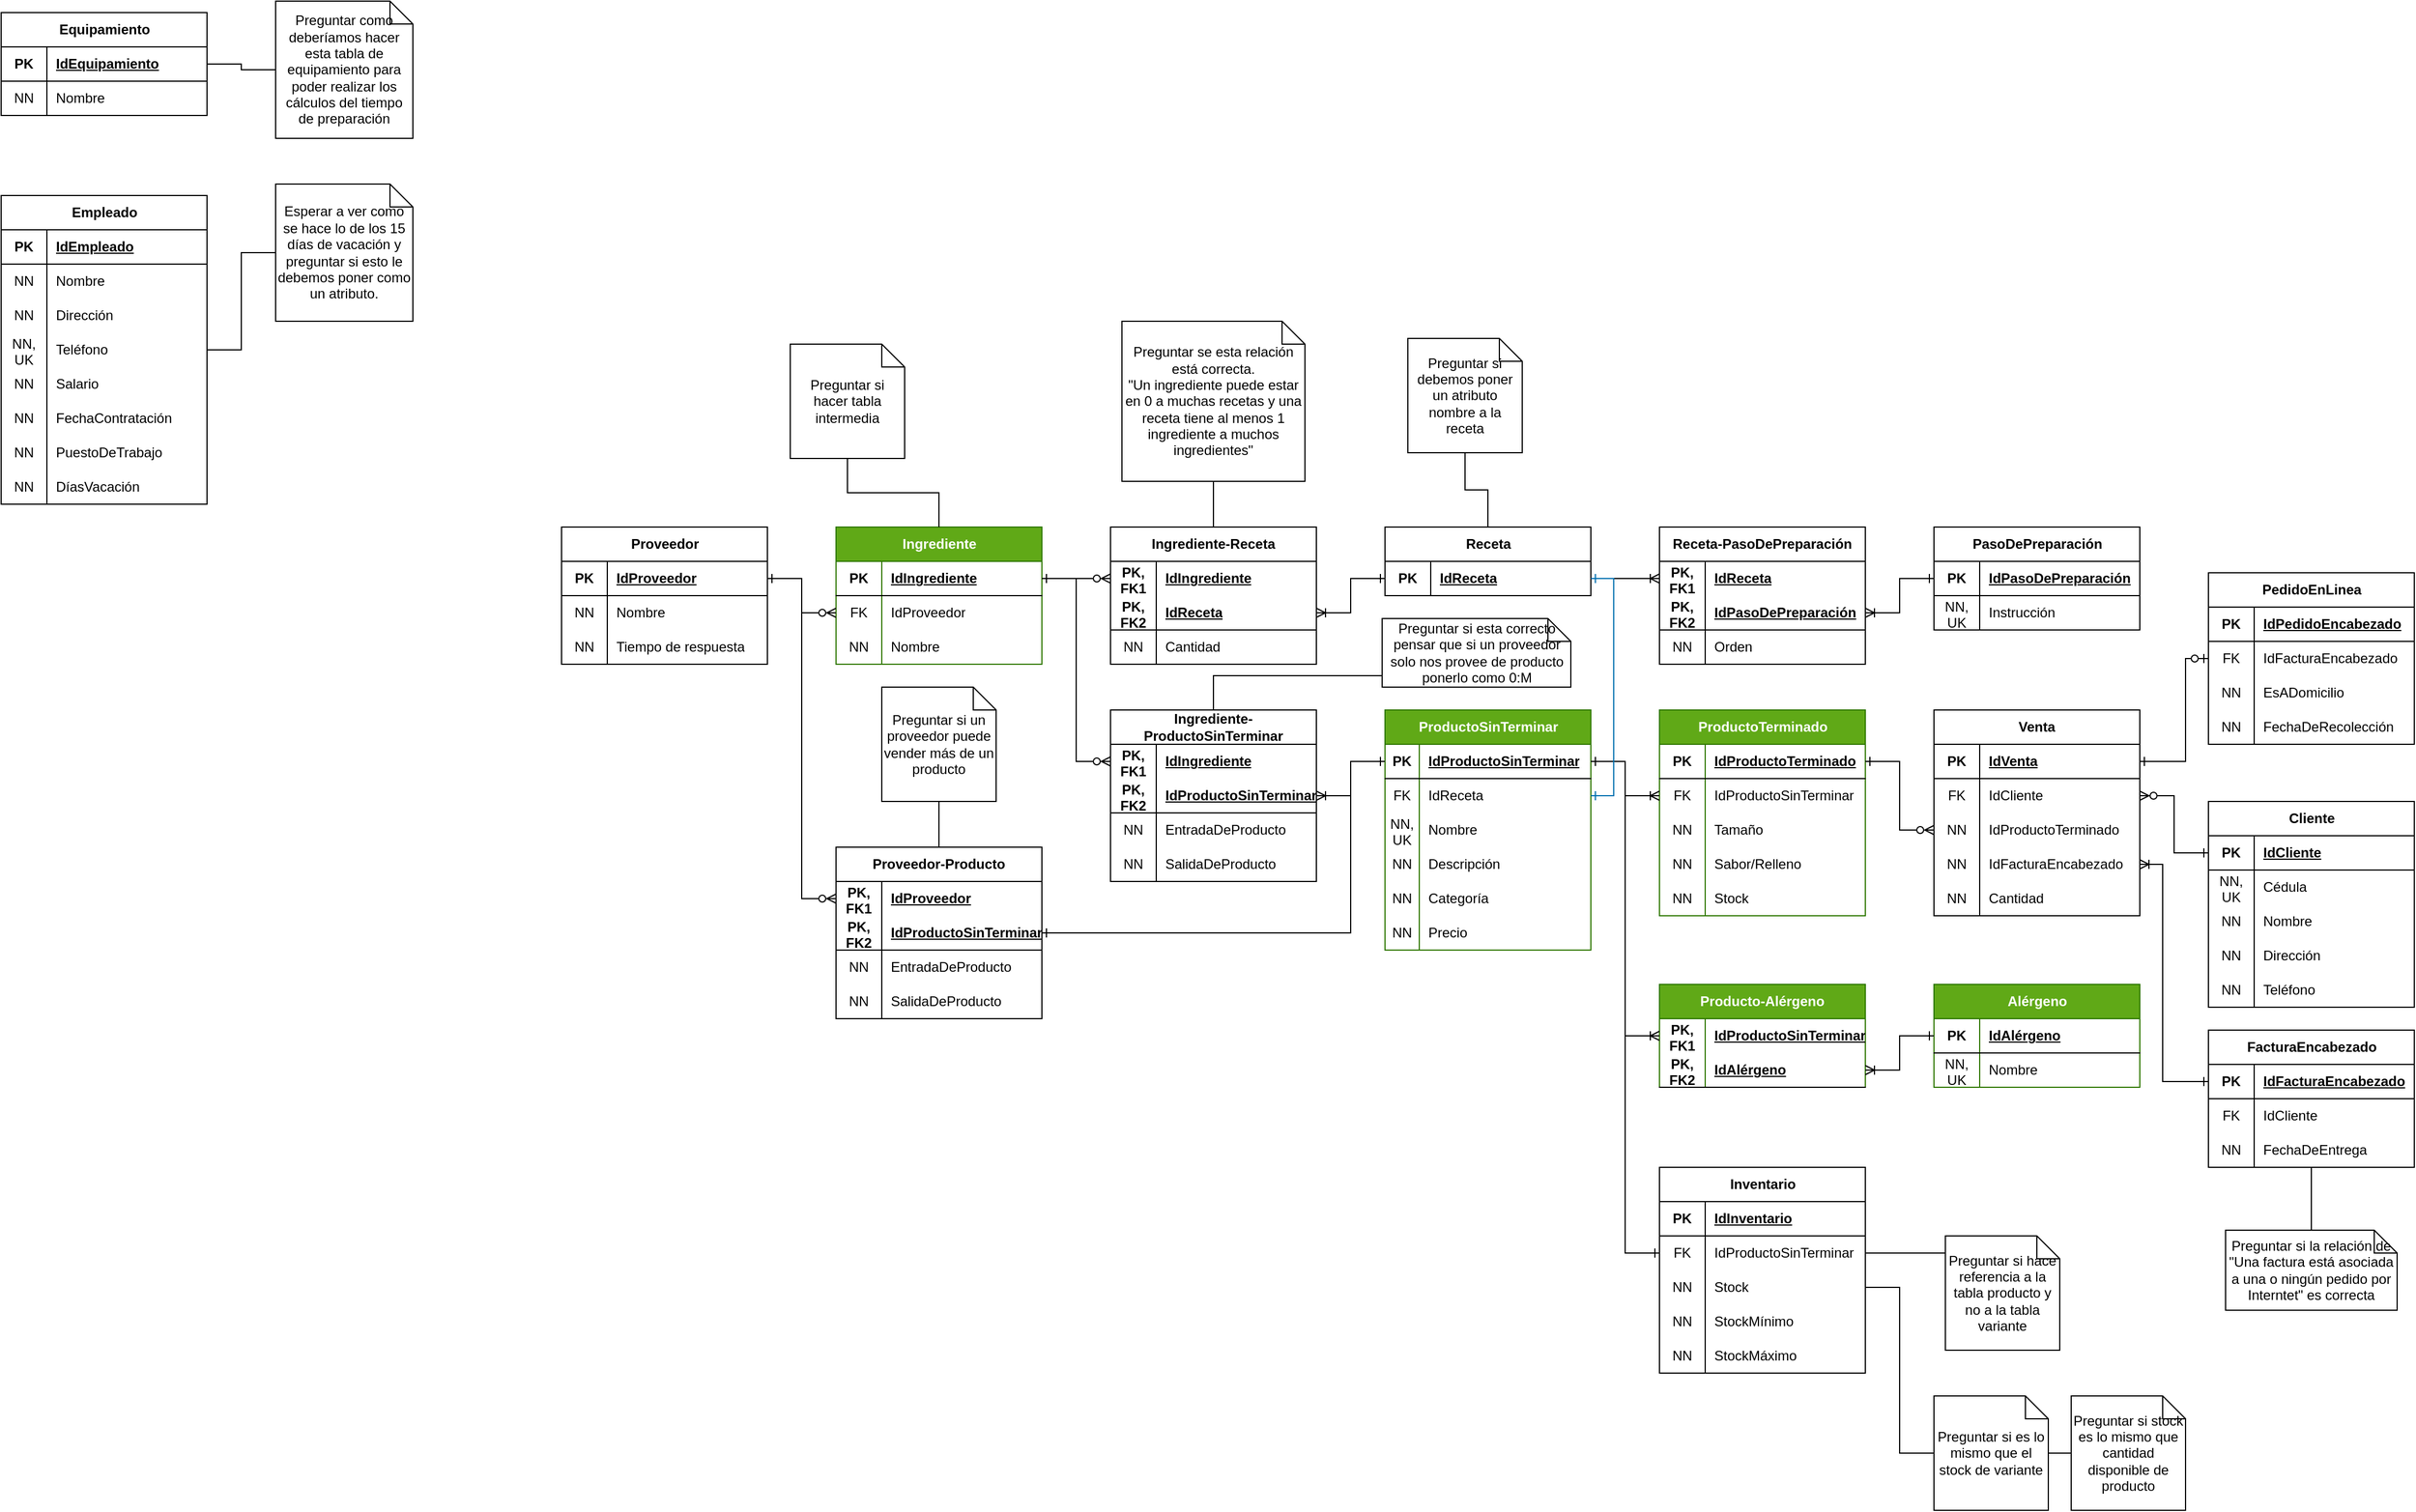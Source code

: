 <mxfile version="21.5.0" type="github">
  <diagram name="Diagrama Entidad Relación" id="2s1LK0q5bHPg-EQof48Q">
    <mxGraphModel dx="1319" dy="1402" grid="1" gridSize="10" guides="1" tooltips="1" connect="1" arrows="1" fold="1" page="0" pageScale="1" pageWidth="850" pageHeight="1100" math="0" shadow="0">
      <root>
        <mxCell id="0" />
        <mxCell id="1" parent="0" />
        <mxCell id="Mz68NqvKYaWcju-Jc9Kb-1" value="Empleado" style="shape=table;startSize=30;container=1;collapsible=1;childLayout=tableLayout;fixedRows=1;rowLines=0;fontStyle=1;align=center;resizeLast=1;html=1;" parent="1" vertex="1">
          <mxGeometry x="-290" y="-410" width="180" height="270" as="geometry" />
        </mxCell>
        <mxCell id="Mz68NqvKYaWcju-Jc9Kb-2" value="" style="shape=tableRow;horizontal=0;startSize=0;swimlaneHead=0;swimlaneBody=0;fillColor=none;collapsible=0;dropTarget=0;points=[[0,0.5],[1,0.5]];portConstraint=eastwest;top=0;left=0;right=0;bottom=1;" parent="Mz68NqvKYaWcju-Jc9Kb-1" vertex="1">
          <mxGeometry y="30" width="180" height="30" as="geometry" />
        </mxCell>
        <mxCell id="Mz68NqvKYaWcju-Jc9Kb-3" value="PK" style="shape=partialRectangle;connectable=0;fillColor=none;top=0;left=0;bottom=0;right=0;fontStyle=1;overflow=hidden;whiteSpace=wrap;html=1;" parent="Mz68NqvKYaWcju-Jc9Kb-2" vertex="1">
          <mxGeometry width="40" height="30" as="geometry">
            <mxRectangle width="40" height="30" as="alternateBounds" />
          </mxGeometry>
        </mxCell>
        <mxCell id="Mz68NqvKYaWcju-Jc9Kb-4" value="IdEmpleado" style="shape=partialRectangle;connectable=0;fillColor=none;top=0;left=0;bottom=0;right=0;align=left;spacingLeft=6;fontStyle=5;overflow=hidden;whiteSpace=wrap;html=1;" parent="Mz68NqvKYaWcju-Jc9Kb-2" vertex="1">
          <mxGeometry x="40" width="140" height="30" as="geometry">
            <mxRectangle width="140" height="30" as="alternateBounds" />
          </mxGeometry>
        </mxCell>
        <mxCell id="Mz68NqvKYaWcju-Jc9Kb-5" value="" style="shape=tableRow;horizontal=0;startSize=0;swimlaneHead=0;swimlaneBody=0;fillColor=none;collapsible=0;dropTarget=0;points=[[0,0.5],[1,0.5]];portConstraint=eastwest;top=0;left=0;right=0;bottom=0;" parent="Mz68NqvKYaWcju-Jc9Kb-1" vertex="1">
          <mxGeometry y="60" width="180" height="30" as="geometry" />
        </mxCell>
        <mxCell id="Mz68NqvKYaWcju-Jc9Kb-6" value="NN" style="shape=partialRectangle;connectable=0;fillColor=none;top=0;left=0;bottom=0;right=0;editable=1;overflow=hidden;whiteSpace=wrap;html=1;" parent="Mz68NqvKYaWcju-Jc9Kb-5" vertex="1">
          <mxGeometry width="40" height="30" as="geometry">
            <mxRectangle width="40" height="30" as="alternateBounds" />
          </mxGeometry>
        </mxCell>
        <mxCell id="Mz68NqvKYaWcju-Jc9Kb-7" value="Nombre" style="shape=partialRectangle;connectable=0;fillColor=none;top=0;left=0;bottom=0;right=0;align=left;spacingLeft=6;overflow=hidden;whiteSpace=wrap;html=1;" parent="Mz68NqvKYaWcju-Jc9Kb-5" vertex="1">
          <mxGeometry x="40" width="140" height="30" as="geometry">
            <mxRectangle width="140" height="30" as="alternateBounds" />
          </mxGeometry>
        </mxCell>
        <mxCell id="Mz68NqvKYaWcju-Jc9Kb-8" value="" style="shape=tableRow;horizontal=0;startSize=0;swimlaneHead=0;swimlaneBody=0;fillColor=none;collapsible=0;dropTarget=0;points=[[0,0.5],[1,0.5]];portConstraint=eastwest;top=0;left=0;right=0;bottom=0;" parent="Mz68NqvKYaWcju-Jc9Kb-1" vertex="1">
          <mxGeometry y="90" width="180" height="30" as="geometry" />
        </mxCell>
        <mxCell id="Mz68NqvKYaWcju-Jc9Kb-9" value="NN" style="shape=partialRectangle;connectable=0;fillColor=none;top=0;left=0;bottom=0;right=0;editable=1;overflow=hidden;whiteSpace=wrap;html=1;" parent="Mz68NqvKYaWcju-Jc9Kb-8" vertex="1">
          <mxGeometry width="40" height="30" as="geometry">
            <mxRectangle width="40" height="30" as="alternateBounds" />
          </mxGeometry>
        </mxCell>
        <mxCell id="Mz68NqvKYaWcju-Jc9Kb-10" value="Dirección" style="shape=partialRectangle;connectable=0;fillColor=none;top=0;left=0;bottom=0;right=0;align=left;spacingLeft=6;overflow=hidden;whiteSpace=wrap;html=1;" parent="Mz68NqvKYaWcju-Jc9Kb-8" vertex="1">
          <mxGeometry x="40" width="140" height="30" as="geometry">
            <mxRectangle width="140" height="30" as="alternateBounds" />
          </mxGeometry>
        </mxCell>
        <mxCell id="Mz68NqvKYaWcju-Jc9Kb-11" value="" style="shape=tableRow;horizontal=0;startSize=0;swimlaneHead=0;swimlaneBody=0;fillColor=none;collapsible=0;dropTarget=0;points=[[0,0.5],[1,0.5]];portConstraint=eastwest;top=0;left=0;right=0;bottom=0;" parent="Mz68NqvKYaWcju-Jc9Kb-1" vertex="1">
          <mxGeometry y="120" width="180" height="30" as="geometry" />
        </mxCell>
        <mxCell id="Mz68NqvKYaWcju-Jc9Kb-12" value="NN,&lt;br&gt;UK" style="shape=partialRectangle;connectable=0;fillColor=none;top=0;left=0;bottom=0;right=0;editable=1;overflow=hidden;whiteSpace=wrap;html=1;" parent="Mz68NqvKYaWcju-Jc9Kb-11" vertex="1">
          <mxGeometry width="40" height="30" as="geometry">
            <mxRectangle width="40" height="30" as="alternateBounds" />
          </mxGeometry>
        </mxCell>
        <mxCell id="Mz68NqvKYaWcju-Jc9Kb-13" value="Teléfono" style="shape=partialRectangle;connectable=0;fillColor=none;top=0;left=0;bottom=0;right=0;align=left;spacingLeft=6;overflow=hidden;whiteSpace=wrap;html=1;" parent="Mz68NqvKYaWcju-Jc9Kb-11" vertex="1">
          <mxGeometry x="40" width="140" height="30" as="geometry">
            <mxRectangle width="140" height="30" as="alternateBounds" />
          </mxGeometry>
        </mxCell>
        <mxCell id="Mz68NqvKYaWcju-Jc9Kb-14" value="" style="shape=tableRow;horizontal=0;startSize=0;swimlaneHead=0;swimlaneBody=0;fillColor=none;collapsible=0;dropTarget=0;points=[[0,0.5],[1,0.5]];portConstraint=eastwest;top=0;left=0;right=0;bottom=0;" parent="Mz68NqvKYaWcju-Jc9Kb-1" vertex="1">
          <mxGeometry y="150" width="180" height="30" as="geometry" />
        </mxCell>
        <mxCell id="Mz68NqvKYaWcju-Jc9Kb-15" value="NN" style="shape=partialRectangle;connectable=0;fillColor=none;top=0;left=0;bottom=0;right=0;editable=1;overflow=hidden;whiteSpace=wrap;html=1;" parent="Mz68NqvKYaWcju-Jc9Kb-14" vertex="1">
          <mxGeometry width="40" height="30" as="geometry">
            <mxRectangle width="40" height="30" as="alternateBounds" />
          </mxGeometry>
        </mxCell>
        <mxCell id="Mz68NqvKYaWcju-Jc9Kb-16" value="Salario" style="shape=partialRectangle;connectable=0;fillColor=none;top=0;left=0;bottom=0;right=0;align=left;spacingLeft=6;overflow=hidden;whiteSpace=wrap;html=1;" parent="Mz68NqvKYaWcju-Jc9Kb-14" vertex="1">
          <mxGeometry x="40" width="140" height="30" as="geometry">
            <mxRectangle width="140" height="30" as="alternateBounds" />
          </mxGeometry>
        </mxCell>
        <mxCell id="Mz68NqvKYaWcju-Jc9Kb-17" value="" style="shape=tableRow;horizontal=0;startSize=0;swimlaneHead=0;swimlaneBody=0;fillColor=none;collapsible=0;dropTarget=0;points=[[0,0.5],[1,0.5]];portConstraint=eastwest;top=0;left=0;right=0;bottom=0;" parent="Mz68NqvKYaWcju-Jc9Kb-1" vertex="1">
          <mxGeometry y="180" width="180" height="30" as="geometry" />
        </mxCell>
        <mxCell id="Mz68NqvKYaWcju-Jc9Kb-18" value="NN" style="shape=partialRectangle;connectable=0;fillColor=none;top=0;left=0;bottom=0;right=0;editable=1;overflow=hidden;whiteSpace=wrap;html=1;" parent="Mz68NqvKYaWcju-Jc9Kb-17" vertex="1">
          <mxGeometry width="40" height="30" as="geometry">
            <mxRectangle width="40" height="30" as="alternateBounds" />
          </mxGeometry>
        </mxCell>
        <mxCell id="Mz68NqvKYaWcju-Jc9Kb-19" value="FechaContratación" style="shape=partialRectangle;connectable=0;fillColor=none;top=0;left=0;bottom=0;right=0;align=left;spacingLeft=6;overflow=hidden;whiteSpace=wrap;html=1;" parent="Mz68NqvKYaWcju-Jc9Kb-17" vertex="1">
          <mxGeometry x="40" width="140" height="30" as="geometry">
            <mxRectangle width="140" height="30" as="alternateBounds" />
          </mxGeometry>
        </mxCell>
        <mxCell id="Mz68NqvKYaWcju-Jc9Kb-20" value="" style="shape=tableRow;horizontal=0;startSize=0;swimlaneHead=0;swimlaneBody=0;fillColor=none;collapsible=0;dropTarget=0;points=[[0,0.5],[1,0.5]];portConstraint=eastwest;top=0;left=0;right=0;bottom=0;" parent="Mz68NqvKYaWcju-Jc9Kb-1" vertex="1">
          <mxGeometry y="210" width="180" height="30" as="geometry" />
        </mxCell>
        <mxCell id="Mz68NqvKYaWcju-Jc9Kb-21" value="NN" style="shape=partialRectangle;connectable=0;fillColor=none;top=0;left=0;bottom=0;right=0;editable=1;overflow=hidden;whiteSpace=wrap;html=1;" parent="Mz68NqvKYaWcju-Jc9Kb-20" vertex="1">
          <mxGeometry width="40" height="30" as="geometry">
            <mxRectangle width="40" height="30" as="alternateBounds" />
          </mxGeometry>
        </mxCell>
        <mxCell id="Mz68NqvKYaWcju-Jc9Kb-22" value="PuestoDeTrabajo" style="shape=partialRectangle;connectable=0;fillColor=none;top=0;left=0;bottom=0;right=0;align=left;spacingLeft=6;overflow=hidden;whiteSpace=wrap;html=1;" parent="Mz68NqvKYaWcju-Jc9Kb-20" vertex="1">
          <mxGeometry x="40" width="140" height="30" as="geometry">
            <mxRectangle width="140" height="30" as="alternateBounds" />
          </mxGeometry>
        </mxCell>
        <mxCell id="Mz68NqvKYaWcju-Jc9Kb-23" value="" style="shape=tableRow;horizontal=0;startSize=0;swimlaneHead=0;swimlaneBody=0;fillColor=none;collapsible=0;dropTarget=0;points=[[0,0.5],[1,0.5]];portConstraint=eastwest;top=0;left=0;right=0;bottom=0;" parent="Mz68NqvKYaWcju-Jc9Kb-1" vertex="1">
          <mxGeometry y="240" width="180" height="30" as="geometry" />
        </mxCell>
        <mxCell id="Mz68NqvKYaWcju-Jc9Kb-24" value="NN" style="shape=partialRectangle;connectable=0;fillColor=none;top=0;left=0;bottom=0;right=0;editable=1;overflow=hidden;whiteSpace=wrap;html=1;" parent="Mz68NqvKYaWcju-Jc9Kb-23" vertex="1">
          <mxGeometry width="40" height="30" as="geometry">
            <mxRectangle width="40" height="30" as="alternateBounds" />
          </mxGeometry>
        </mxCell>
        <mxCell id="Mz68NqvKYaWcju-Jc9Kb-25" value="DíasVacación" style="shape=partialRectangle;connectable=0;fillColor=none;top=0;left=0;bottom=0;right=0;align=left;spacingLeft=6;overflow=hidden;whiteSpace=wrap;html=1;" parent="Mz68NqvKYaWcju-Jc9Kb-23" vertex="1">
          <mxGeometry x="40" width="140" height="30" as="geometry">
            <mxRectangle width="140" height="30" as="alternateBounds" />
          </mxGeometry>
        </mxCell>
        <mxCell id="Mz68NqvKYaWcju-Jc9Kb-29" value="Equipamiento" style="shape=table;startSize=30;container=1;collapsible=1;childLayout=tableLayout;fixedRows=1;rowLines=0;fontStyle=1;align=center;resizeLast=1;html=1;" parent="1" vertex="1">
          <mxGeometry x="-290" y="-570" width="180" height="90" as="geometry">
            <mxRectangle x="200" y="-120" width="120" height="30" as="alternateBounds" />
          </mxGeometry>
        </mxCell>
        <mxCell id="Mz68NqvKYaWcju-Jc9Kb-30" value="" style="shape=tableRow;horizontal=0;startSize=0;swimlaneHead=0;swimlaneBody=0;fillColor=none;collapsible=0;dropTarget=0;points=[[0,0.5],[1,0.5]];portConstraint=eastwest;top=0;left=0;right=0;bottom=1;" parent="Mz68NqvKYaWcju-Jc9Kb-29" vertex="1">
          <mxGeometry y="30" width="180" height="30" as="geometry" />
        </mxCell>
        <mxCell id="Mz68NqvKYaWcju-Jc9Kb-31" value="PK" style="shape=partialRectangle;connectable=0;fillColor=none;top=0;left=0;bottom=0;right=0;fontStyle=1;overflow=hidden;whiteSpace=wrap;html=1;" parent="Mz68NqvKYaWcju-Jc9Kb-30" vertex="1">
          <mxGeometry width="40" height="30" as="geometry">
            <mxRectangle width="40" height="30" as="alternateBounds" />
          </mxGeometry>
        </mxCell>
        <mxCell id="Mz68NqvKYaWcju-Jc9Kb-32" value="IdEquipamiento" style="shape=partialRectangle;connectable=0;fillColor=none;top=0;left=0;bottom=0;right=0;align=left;spacingLeft=6;fontStyle=5;overflow=hidden;whiteSpace=wrap;html=1;" parent="Mz68NqvKYaWcju-Jc9Kb-30" vertex="1">
          <mxGeometry x="40" width="140" height="30" as="geometry">
            <mxRectangle width="140" height="30" as="alternateBounds" />
          </mxGeometry>
        </mxCell>
        <mxCell id="Mz68NqvKYaWcju-Jc9Kb-33" value="" style="shape=tableRow;horizontal=0;startSize=0;swimlaneHead=0;swimlaneBody=0;fillColor=none;collapsible=0;dropTarget=0;points=[[0,0.5],[1,0.5]];portConstraint=eastwest;top=0;left=0;right=0;bottom=0;" parent="Mz68NqvKYaWcju-Jc9Kb-29" vertex="1">
          <mxGeometry y="60" width="180" height="30" as="geometry" />
        </mxCell>
        <mxCell id="Mz68NqvKYaWcju-Jc9Kb-34" value="NN" style="shape=partialRectangle;connectable=0;fillColor=none;top=0;left=0;bottom=0;right=0;editable=1;overflow=hidden;whiteSpace=wrap;html=1;" parent="Mz68NqvKYaWcju-Jc9Kb-33" vertex="1">
          <mxGeometry width="40" height="30" as="geometry">
            <mxRectangle width="40" height="30" as="alternateBounds" />
          </mxGeometry>
        </mxCell>
        <mxCell id="Mz68NqvKYaWcju-Jc9Kb-35" value="Nombre" style="shape=partialRectangle;connectable=0;fillColor=none;top=0;left=0;bottom=0;right=0;align=left;spacingLeft=6;overflow=hidden;whiteSpace=wrap;html=1;" parent="Mz68NqvKYaWcju-Jc9Kb-33" vertex="1">
          <mxGeometry x="40" width="140" height="30" as="geometry">
            <mxRectangle width="140" height="30" as="alternateBounds" />
          </mxGeometry>
        </mxCell>
        <mxCell id="Mz68NqvKYaWcju-Jc9Kb-54" value="Ingrediente" style="shape=table;startSize=30;container=1;collapsible=1;childLayout=tableLayout;fixedRows=1;rowLines=0;fontStyle=1;align=center;resizeLast=1;html=1;fillColor=#60a917;fontColor=#ffffff;strokeColor=#2D7600;" parent="1" vertex="1">
          <mxGeometry x="440" y="-120" width="180" height="120" as="geometry">
            <mxRectangle x="200" y="-120" width="120" height="30" as="alternateBounds" />
          </mxGeometry>
        </mxCell>
        <mxCell id="Mz68NqvKYaWcju-Jc9Kb-55" value="" style="shape=tableRow;horizontal=0;startSize=0;swimlaneHead=0;swimlaneBody=0;fillColor=none;collapsible=0;dropTarget=0;points=[[0,0.5],[1,0.5]];portConstraint=eastwest;top=0;left=0;right=0;bottom=1;" parent="Mz68NqvKYaWcju-Jc9Kb-54" vertex="1">
          <mxGeometry y="30" width="180" height="30" as="geometry" />
        </mxCell>
        <mxCell id="Mz68NqvKYaWcju-Jc9Kb-56" value="PK" style="shape=partialRectangle;connectable=0;fillColor=none;top=0;left=0;bottom=0;right=0;fontStyle=1;overflow=hidden;whiteSpace=wrap;html=1;" parent="Mz68NqvKYaWcju-Jc9Kb-55" vertex="1">
          <mxGeometry width="40" height="30" as="geometry">
            <mxRectangle width="40" height="30" as="alternateBounds" />
          </mxGeometry>
        </mxCell>
        <mxCell id="Mz68NqvKYaWcju-Jc9Kb-57" value="IdIngrediente" style="shape=partialRectangle;connectable=0;fillColor=none;top=0;left=0;bottom=0;right=0;align=left;spacingLeft=6;fontStyle=5;overflow=hidden;whiteSpace=wrap;html=1;" parent="Mz68NqvKYaWcju-Jc9Kb-55" vertex="1">
          <mxGeometry x="40" width="140" height="30" as="geometry">
            <mxRectangle width="140" height="30" as="alternateBounds" />
          </mxGeometry>
        </mxCell>
        <mxCell id="Mz68NqvKYaWcju-Jc9Kb-61" value="" style="shape=tableRow;horizontal=0;startSize=0;swimlaneHead=0;swimlaneBody=0;fillColor=none;collapsible=0;dropTarget=0;points=[[0,0.5],[1,0.5]];portConstraint=eastwest;top=0;left=0;right=0;bottom=0;" parent="Mz68NqvKYaWcju-Jc9Kb-54" vertex="1">
          <mxGeometry y="60" width="180" height="30" as="geometry" />
        </mxCell>
        <mxCell id="Mz68NqvKYaWcju-Jc9Kb-62" value="FK" style="shape=partialRectangle;connectable=0;fillColor=none;top=0;left=0;bottom=0;right=0;editable=1;overflow=hidden;whiteSpace=wrap;html=1;" parent="Mz68NqvKYaWcju-Jc9Kb-61" vertex="1">
          <mxGeometry width="40" height="30" as="geometry">
            <mxRectangle width="40" height="30" as="alternateBounds" />
          </mxGeometry>
        </mxCell>
        <mxCell id="Mz68NqvKYaWcju-Jc9Kb-63" value="IdProveedor" style="shape=partialRectangle;connectable=0;fillColor=none;top=0;left=0;bottom=0;right=0;align=left;spacingLeft=6;overflow=hidden;whiteSpace=wrap;html=1;" parent="Mz68NqvKYaWcju-Jc9Kb-61" vertex="1">
          <mxGeometry x="40" width="140" height="30" as="geometry">
            <mxRectangle width="140" height="30" as="alternateBounds" />
          </mxGeometry>
        </mxCell>
        <mxCell id="Mz68NqvKYaWcju-Jc9Kb-58" value="" style="shape=tableRow;horizontal=0;startSize=0;swimlaneHead=0;swimlaneBody=0;fillColor=none;collapsible=0;dropTarget=0;points=[[0,0.5],[1,0.5]];portConstraint=eastwest;top=0;left=0;right=0;bottom=0;" parent="Mz68NqvKYaWcju-Jc9Kb-54" vertex="1">
          <mxGeometry y="90" width="180" height="30" as="geometry" />
        </mxCell>
        <mxCell id="Mz68NqvKYaWcju-Jc9Kb-59" value="NN" style="shape=partialRectangle;connectable=0;fillColor=none;top=0;left=0;bottom=0;right=0;editable=1;overflow=hidden;whiteSpace=wrap;html=1;" parent="Mz68NqvKYaWcju-Jc9Kb-58" vertex="1">
          <mxGeometry width="40" height="30" as="geometry">
            <mxRectangle width="40" height="30" as="alternateBounds" />
          </mxGeometry>
        </mxCell>
        <mxCell id="Mz68NqvKYaWcju-Jc9Kb-60" value="Nombre" style="shape=partialRectangle;connectable=0;fillColor=none;top=0;left=0;bottom=0;right=0;align=left;spacingLeft=6;overflow=hidden;whiteSpace=wrap;html=1;" parent="Mz68NqvKYaWcju-Jc9Kb-58" vertex="1">
          <mxGeometry x="40" width="140" height="30" as="geometry">
            <mxRectangle width="140" height="30" as="alternateBounds" />
          </mxGeometry>
        </mxCell>
        <mxCell id="Mz68NqvKYaWcju-Jc9Kb-64" value="Ingrediente-Receta" style="shape=table;startSize=30;container=1;collapsible=1;childLayout=tableLayout;fixedRows=1;rowLines=0;fontStyle=1;align=center;resizeLast=1;html=1;whiteSpace=wrap;" parent="1" vertex="1">
          <mxGeometry x="680" y="-120" width="180" height="120" as="geometry" />
        </mxCell>
        <mxCell id="Mz68NqvKYaWcju-Jc9Kb-65" value="" style="shape=tableRow;horizontal=0;startSize=0;swimlaneHead=0;swimlaneBody=0;fillColor=none;collapsible=0;dropTarget=0;points=[[0,0.5],[1,0.5]];portConstraint=eastwest;top=0;left=0;right=0;bottom=0;html=1;" parent="Mz68NqvKYaWcju-Jc9Kb-64" vertex="1">
          <mxGeometry y="30" width="180" height="30" as="geometry" />
        </mxCell>
        <mxCell id="Mz68NqvKYaWcju-Jc9Kb-66" value="PK,&lt;br&gt;FK1" style="shape=partialRectangle;connectable=0;fillColor=none;top=0;left=0;bottom=0;right=0;fontStyle=1;overflow=hidden;html=1;whiteSpace=wrap;" parent="Mz68NqvKYaWcju-Jc9Kb-65" vertex="1">
          <mxGeometry width="40" height="30" as="geometry">
            <mxRectangle width="40" height="30" as="alternateBounds" />
          </mxGeometry>
        </mxCell>
        <mxCell id="Mz68NqvKYaWcju-Jc9Kb-67" value="IdIngrediente" style="shape=partialRectangle;connectable=0;fillColor=none;top=0;left=0;bottom=0;right=0;align=left;spacingLeft=6;fontStyle=5;overflow=hidden;html=1;whiteSpace=wrap;" parent="Mz68NqvKYaWcju-Jc9Kb-65" vertex="1">
          <mxGeometry x="40" width="140" height="30" as="geometry">
            <mxRectangle width="140" height="30" as="alternateBounds" />
          </mxGeometry>
        </mxCell>
        <mxCell id="Mz68NqvKYaWcju-Jc9Kb-68" value="" style="shape=tableRow;horizontal=0;startSize=0;swimlaneHead=0;swimlaneBody=0;fillColor=none;collapsible=0;dropTarget=0;points=[[0,0.5],[1,0.5]];portConstraint=eastwest;top=0;left=0;right=0;bottom=1;html=1;" parent="Mz68NqvKYaWcju-Jc9Kb-64" vertex="1">
          <mxGeometry y="60" width="180" height="30" as="geometry" />
        </mxCell>
        <mxCell id="Mz68NqvKYaWcju-Jc9Kb-69" value="PK,&lt;br&gt;FK2" style="shape=partialRectangle;connectable=0;fillColor=none;top=0;left=0;bottom=0;right=0;fontStyle=1;overflow=hidden;html=1;whiteSpace=wrap;" parent="Mz68NqvKYaWcju-Jc9Kb-68" vertex="1">
          <mxGeometry width="40" height="30" as="geometry">
            <mxRectangle width="40" height="30" as="alternateBounds" />
          </mxGeometry>
        </mxCell>
        <mxCell id="Mz68NqvKYaWcju-Jc9Kb-70" value="IdReceta" style="shape=partialRectangle;connectable=0;fillColor=none;top=0;left=0;bottom=0;right=0;align=left;spacingLeft=6;fontStyle=5;overflow=hidden;html=1;whiteSpace=wrap;" parent="Mz68NqvKYaWcju-Jc9Kb-68" vertex="1">
          <mxGeometry x="40" width="140" height="30" as="geometry">
            <mxRectangle width="140" height="30" as="alternateBounds" />
          </mxGeometry>
        </mxCell>
        <mxCell id="Mz68NqvKYaWcju-Jc9Kb-71" value="" style="shape=tableRow;horizontal=0;startSize=0;swimlaneHead=0;swimlaneBody=0;fillColor=none;collapsible=0;dropTarget=0;points=[[0,0.5],[1,0.5]];portConstraint=eastwest;top=0;left=0;right=0;bottom=0;html=1;" parent="Mz68NqvKYaWcju-Jc9Kb-64" vertex="1">
          <mxGeometry y="90" width="180" height="30" as="geometry" />
        </mxCell>
        <mxCell id="Mz68NqvKYaWcju-Jc9Kb-72" value="NN" style="shape=partialRectangle;connectable=0;fillColor=none;top=0;left=0;bottom=0;right=0;editable=1;overflow=hidden;html=1;whiteSpace=wrap;" parent="Mz68NqvKYaWcju-Jc9Kb-71" vertex="1">
          <mxGeometry width="40" height="30" as="geometry">
            <mxRectangle width="40" height="30" as="alternateBounds" />
          </mxGeometry>
        </mxCell>
        <mxCell id="Mz68NqvKYaWcju-Jc9Kb-73" value="Cantidad" style="shape=partialRectangle;connectable=0;fillColor=none;top=0;left=0;bottom=0;right=0;align=left;spacingLeft=6;overflow=hidden;html=1;whiteSpace=wrap;" parent="Mz68NqvKYaWcju-Jc9Kb-71" vertex="1">
          <mxGeometry x="40" width="140" height="30" as="geometry">
            <mxRectangle width="140" height="30" as="alternateBounds" />
          </mxGeometry>
        </mxCell>
        <mxCell id="Mz68NqvKYaWcju-Jc9Kb-77" value="Receta" style="shape=table;startSize=30;container=1;collapsible=1;childLayout=tableLayout;fixedRows=1;rowLines=0;fontStyle=1;align=center;resizeLast=1;html=1;" parent="1" vertex="1">
          <mxGeometry x="920" y="-120" width="180" height="60" as="geometry">
            <mxRectangle x="200" y="-120" width="120" height="30" as="alternateBounds" />
          </mxGeometry>
        </mxCell>
        <mxCell id="Mz68NqvKYaWcju-Jc9Kb-78" value="" style="shape=tableRow;horizontal=0;startSize=0;swimlaneHead=0;swimlaneBody=0;fillColor=none;collapsible=0;dropTarget=0;points=[[0,0.5],[1,0.5]];portConstraint=eastwest;top=0;left=0;right=0;bottom=1;" parent="Mz68NqvKYaWcju-Jc9Kb-77" vertex="1">
          <mxGeometry y="30" width="180" height="30" as="geometry" />
        </mxCell>
        <mxCell id="Mz68NqvKYaWcju-Jc9Kb-79" value="PK" style="shape=partialRectangle;connectable=0;fillColor=none;top=0;left=0;bottom=0;right=0;fontStyle=1;overflow=hidden;whiteSpace=wrap;html=1;" parent="Mz68NqvKYaWcju-Jc9Kb-78" vertex="1">
          <mxGeometry width="40" height="30" as="geometry">
            <mxRectangle width="40" height="30" as="alternateBounds" />
          </mxGeometry>
        </mxCell>
        <mxCell id="Mz68NqvKYaWcju-Jc9Kb-80" value="IdReceta" style="shape=partialRectangle;connectable=0;fillColor=none;top=0;left=0;bottom=0;right=0;align=left;spacingLeft=6;fontStyle=5;overflow=hidden;whiteSpace=wrap;html=1;" parent="Mz68NqvKYaWcju-Jc9Kb-78" vertex="1">
          <mxGeometry x="40" width="140" height="30" as="geometry">
            <mxRectangle width="140" height="30" as="alternateBounds" />
          </mxGeometry>
        </mxCell>
        <mxCell id="Mz68NqvKYaWcju-Jc9Kb-90" style="edgeStyle=orthogonalEdgeStyle;rounded=0;orthogonalLoop=1;jettySize=auto;html=1;endArrow=ERzeroToMany;endFill=0;startArrow=ERone;startFill=0;" parent="1" source="Mz68NqvKYaWcju-Jc9Kb-55" target="Mz68NqvKYaWcju-Jc9Kb-65" edge="1">
          <mxGeometry relative="1" as="geometry" />
        </mxCell>
        <mxCell id="Mz68NqvKYaWcju-Jc9Kb-91" style="edgeStyle=orthogonalEdgeStyle;rounded=0;orthogonalLoop=1;jettySize=auto;html=1;endArrow=ERoneToMany;endFill=0;startArrow=ERone;startFill=0;" parent="1" source="Mz68NqvKYaWcju-Jc9Kb-78" target="Mz68NqvKYaWcju-Jc9Kb-68" edge="1">
          <mxGeometry relative="1" as="geometry" />
        </mxCell>
        <mxCell id="Mz68NqvKYaWcju-Jc9Kb-93" style="edgeStyle=orthogonalEdgeStyle;rounded=0;orthogonalLoop=1;jettySize=auto;html=1;exitX=0.5;exitY=1;exitDx=0;exitDy=0;exitPerimeter=0;endArrow=none;endFill=0;" parent="1" source="Mz68NqvKYaWcju-Jc9Kb-92" target="Mz68NqvKYaWcju-Jc9Kb-64" edge="1">
          <mxGeometry relative="1" as="geometry" />
        </mxCell>
        <mxCell id="Mz68NqvKYaWcju-Jc9Kb-92" value="Preguntar se esta relación está correcta.&lt;br&gt;&quot;Un ingrediente puede estar en 0 a muchas recetas y una receta tiene al menos 1 ingrediente a muchos ingredientes&quot;" style="shape=note;size=20;whiteSpace=wrap;html=1;" parent="1" vertex="1">
          <mxGeometry x="690" y="-300" width="160" height="140" as="geometry" />
        </mxCell>
        <mxCell id="Mz68NqvKYaWcju-Jc9Kb-94" value="Receta-PasoDePreparación" style="shape=table;startSize=30;container=1;collapsible=1;childLayout=tableLayout;fixedRows=1;rowLines=0;fontStyle=1;align=center;resizeLast=1;html=1;whiteSpace=wrap;" parent="1" vertex="1">
          <mxGeometry x="1160" y="-120" width="180" height="120" as="geometry" />
        </mxCell>
        <mxCell id="Mz68NqvKYaWcju-Jc9Kb-95" value="" style="shape=tableRow;horizontal=0;startSize=0;swimlaneHead=0;swimlaneBody=0;fillColor=none;collapsible=0;dropTarget=0;points=[[0,0.5],[1,0.5]];portConstraint=eastwest;top=0;left=0;right=0;bottom=0;html=1;" parent="Mz68NqvKYaWcju-Jc9Kb-94" vertex="1">
          <mxGeometry y="30" width="180" height="30" as="geometry" />
        </mxCell>
        <mxCell id="Mz68NqvKYaWcju-Jc9Kb-96" value="PK,&lt;br&gt;FK1" style="shape=partialRectangle;connectable=0;fillColor=none;top=0;left=0;bottom=0;right=0;fontStyle=1;overflow=hidden;html=1;whiteSpace=wrap;" parent="Mz68NqvKYaWcju-Jc9Kb-95" vertex="1">
          <mxGeometry width="40" height="30" as="geometry">
            <mxRectangle width="40" height="30" as="alternateBounds" />
          </mxGeometry>
        </mxCell>
        <mxCell id="Mz68NqvKYaWcju-Jc9Kb-97" value="IdReceta" style="shape=partialRectangle;connectable=0;fillColor=none;top=0;left=0;bottom=0;right=0;align=left;spacingLeft=6;fontStyle=5;overflow=hidden;html=1;whiteSpace=wrap;" parent="Mz68NqvKYaWcju-Jc9Kb-95" vertex="1">
          <mxGeometry x="40" width="140" height="30" as="geometry">
            <mxRectangle width="140" height="30" as="alternateBounds" />
          </mxGeometry>
        </mxCell>
        <mxCell id="Mz68NqvKYaWcju-Jc9Kb-98" value="" style="shape=tableRow;horizontal=0;startSize=0;swimlaneHead=0;swimlaneBody=0;fillColor=none;collapsible=0;dropTarget=0;points=[[0,0.5],[1,0.5]];portConstraint=eastwest;top=0;left=0;right=0;bottom=1;html=1;" parent="Mz68NqvKYaWcju-Jc9Kb-94" vertex="1">
          <mxGeometry y="60" width="180" height="30" as="geometry" />
        </mxCell>
        <mxCell id="Mz68NqvKYaWcju-Jc9Kb-99" value="PK,&lt;br&gt;FK2" style="shape=partialRectangle;connectable=0;fillColor=none;top=0;left=0;bottom=0;right=0;fontStyle=1;overflow=hidden;html=1;whiteSpace=wrap;" parent="Mz68NqvKYaWcju-Jc9Kb-98" vertex="1">
          <mxGeometry width="40" height="30" as="geometry">
            <mxRectangle width="40" height="30" as="alternateBounds" />
          </mxGeometry>
        </mxCell>
        <mxCell id="Mz68NqvKYaWcju-Jc9Kb-100" value="IdPasoDePreparación" style="shape=partialRectangle;connectable=0;fillColor=none;top=0;left=0;bottom=0;right=0;align=left;spacingLeft=6;fontStyle=5;overflow=hidden;html=1;whiteSpace=wrap;" parent="Mz68NqvKYaWcju-Jc9Kb-98" vertex="1">
          <mxGeometry x="40" width="140" height="30" as="geometry">
            <mxRectangle width="140" height="30" as="alternateBounds" />
          </mxGeometry>
        </mxCell>
        <mxCell id="Mz68NqvKYaWcju-Jc9Kb-101" value="" style="shape=tableRow;horizontal=0;startSize=0;swimlaneHead=0;swimlaneBody=0;fillColor=none;collapsible=0;dropTarget=0;points=[[0,0.5],[1,0.5]];portConstraint=eastwest;top=0;left=0;right=0;bottom=0;html=1;" parent="Mz68NqvKYaWcju-Jc9Kb-94" vertex="1">
          <mxGeometry y="90" width="180" height="30" as="geometry" />
        </mxCell>
        <mxCell id="Mz68NqvKYaWcju-Jc9Kb-102" value="NN" style="shape=partialRectangle;connectable=0;fillColor=none;top=0;left=0;bottom=0;right=0;editable=1;overflow=hidden;html=1;whiteSpace=wrap;" parent="Mz68NqvKYaWcju-Jc9Kb-101" vertex="1">
          <mxGeometry width="40" height="30" as="geometry">
            <mxRectangle width="40" height="30" as="alternateBounds" />
          </mxGeometry>
        </mxCell>
        <mxCell id="Mz68NqvKYaWcju-Jc9Kb-103" value="Orden" style="shape=partialRectangle;connectable=0;fillColor=none;top=0;left=0;bottom=0;right=0;align=left;spacingLeft=6;overflow=hidden;html=1;whiteSpace=wrap;" parent="Mz68NqvKYaWcju-Jc9Kb-101" vertex="1">
          <mxGeometry x="40" width="140" height="30" as="geometry">
            <mxRectangle width="140" height="30" as="alternateBounds" />
          </mxGeometry>
        </mxCell>
        <mxCell id="Mz68NqvKYaWcju-Jc9Kb-104" value="PasoDePreparación" style="shape=table;startSize=30;container=1;collapsible=1;childLayout=tableLayout;fixedRows=1;rowLines=0;fontStyle=1;align=center;resizeLast=1;html=1;" parent="1" vertex="1">
          <mxGeometry x="1400" y="-120" width="180" height="90" as="geometry">
            <mxRectangle x="200" y="-120" width="120" height="30" as="alternateBounds" />
          </mxGeometry>
        </mxCell>
        <mxCell id="Mz68NqvKYaWcju-Jc9Kb-105" value="" style="shape=tableRow;horizontal=0;startSize=0;swimlaneHead=0;swimlaneBody=0;fillColor=none;collapsible=0;dropTarget=0;points=[[0,0.5],[1,0.5]];portConstraint=eastwest;top=0;left=0;right=0;bottom=1;" parent="Mz68NqvKYaWcju-Jc9Kb-104" vertex="1">
          <mxGeometry y="30" width="180" height="30" as="geometry" />
        </mxCell>
        <mxCell id="Mz68NqvKYaWcju-Jc9Kb-106" value="PK" style="shape=partialRectangle;connectable=0;fillColor=none;top=0;left=0;bottom=0;right=0;fontStyle=1;overflow=hidden;whiteSpace=wrap;html=1;" parent="Mz68NqvKYaWcju-Jc9Kb-105" vertex="1">
          <mxGeometry width="40" height="30" as="geometry">
            <mxRectangle width="40" height="30" as="alternateBounds" />
          </mxGeometry>
        </mxCell>
        <mxCell id="Mz68NqvKYaWcju-Jc9Kb-107" value="IdPasoDePreparación" style="shape=partialRectangle;connectable=0;fillColor=none;top=0;left=0;bottom=0;right=0;align=left;spacingLeft=6;fontStyle=5;overflow=hidden;whiteSpace=wrap;html=1;" parent="Mz68NqvKYaWcju-Jc9Kb-105" vertex="1">
          <mxGeometry x="40" width="140" height="30" as="geometry">
            <mxRectangle width="140" height="30" as="alternateBounds" />
          </mxGeometry>
        </mxCell>
        <mxCell id="Mz68NqvKYaWcju-Jc9Kb-111" value="" style="shape=tableRow;horizontal=0;startSize=0;swimlaneHead=0;swimlaneBody=0;fillColor=none;collapsible=0;dropTarget=0;points=[[0,0.5],[1,0.5]];portConstraint=eastwest;top=0;left=0;right=0;bottom=0;" parent="Mz68NqvKYaWcju-Jc9Kb-104" vertex="1">
          <mxGeometry y="60" width="180" height="30" as="geometry" />
        </mxCell>
        <mxCell id="Mz68NqvKYaWcju-Jc9Kb-112" value="NN,&lt;br&gt;UK" style="shape=partialRectangle;connectable=0;fillColor=none;top=0;left=0;bottom=0;right=0;editable=1;overflow=hidden;whiteSpace=wrap;html=1;" parent="Mz68NqvKYaWcju-Jc9Kb-111" vertex="1">
          <mxGeometry width="40" height="30" as="geometry">
            <mxRectangle width="40" height="30" as="alternateBounds" />
          </mxGeometry>
        </mxCell>
        <mxCell id="Mz68NqvKYaWcju-Jc9Kb-113" value="Instrucción" style="shape=partialRectangle;connectable=0;fillColor=none;top=0;left=0;bottom=0;right=0;align=left;spacingLeft=6;overflow=hidden;whiteSpace=wrap;html=1;" parent="Mz68NqvKYaWcju-Jc9Kb-111" vertex="1">
          <mxGeometry x="40" width="140" height="30" as="geometry">
            <mxRectangle width="140" height="30" as="alternateBounds" />
          </mxGeometry>
        </mxCell>
        <mxCell id="Mz68NqvKYaWcju-Jc9Kb-114" style="edgeStyle=orthogonalEdgeStyle;rounded=0;orthogonalLoop=1;jettySize=auto;html=1;endArrow=ERoneToMany;endFill=0;startArrow=ERone;startFill=0;" parent="1" source="Mz68NqvKYaWcju-Jc9Kb-105" target="Mz68NqvKYaWcju-Jc9Kb-98" edge="1">
          <mxGeometry relative="1" as="geometry" />
        </mxCell>
        <mxCell id="Mz68NqvKYaWcju-Jc9Kb-115" style="edgeStyle=orthogonalEdgeStyle;rounded=0;orthogonalLoop=1;jettySize=auto;html=1;endArrow=ERoneToMany;endFill=0;startArrow=ERone;startFill=0;" parent="1" source="Mz68NqvKYaWcju-Jc9Kb-78" target="Mz68NqvKYaWcju-Jc9Kb-95" edge="1">
          <mxGeometry relative="1" as="geometry" />
        </mxCell>
        <mxCell id="Mz68NqvKYaWcju-Jc9Kb-116" value="Proveedor" style="shape=table;startSize=30;container=1;collapsible=1;childLayout=tableLayout;fixedRows=1;rowLines=0;fontStyle=1;align=center;resizeLast=1;html=1;" parent="1" vertex="1">
          <mxGeometry x="200" y="-120" width="180" height="120" as="geometry">
            <mxRectangle x="200" y="-120" width="120" height="30" as="alternateBounds" />
          </mxGeometry>
        </mxCell>
        <mxCell id="Mz68NqvKYaWcju-Jc9Kb-117" value="" style="shape=tableRow;horizontal=0;startSize=0;swimlaneHead=0;swimlaneBody=0;fillColor=none;collapsible=0;dropTarget=0;points=[[0,0.5],[1,0.5]];portConstraint=eastwest;top=0;left=0;right=0;bottom=1;" parent="Mz68NqvKYaWcju-Jc9Kb-116" vertex="1">
          <mxGeometry y="30" width="180" height="30" as="geometry" />
        </mxCell>
        <mxCell id="Mz68NqvKYaWcju-Jc9Kb-118" value="PK" style="shape=partialRectangle;connectable=0;fillColor=none;top=0;left=0;bottom=0;right=0;fontStyle=1;overflow=hidden;whiteSpace=wrap;html=1;" parent="Mz68NqvKYaWcju-Jc9Kb-117" vertex="1">
          <mxGeometry width="40" height="30" as="geometry">
            <mxRectangle width="40" height="30" as="alternateBounds" />
          </mxGeometry>
        </mxCell>
        <mxCell id="Mz68NqvKYaWcju-Jc9Kb-119" value="IdProveedor" style="shape=partialRectangle;connectable=0;fillColor=none;top=0;left=0;bottom=0;right=0;align=left;spacingLeft=6;fontStyle=5;overflow=hidden;whiteSpace=wrap;html=1;" parent="Mz68NqvKYaWcju-Jc9Kb-117" vertex="1">
          <mxGeometry x="40" width="140" height="30" as="geometry">
            <mxRectangle width="140" height="30" as="alternateBounds" />
          </mxGeometry>
        </mxCell>
        <mxCell id="Mz68NqvKYaWcju-Jc9Kb-120" value="" style="shape=tableRow;horizontal=0;startSize=0;swimlaneHead=0;swimlaneBody=0;fillColor=none;collapsible=0;dropTarget=0;points=[[0,0.5],[1,0.5]];portConstraint=eastwest;top=0;left=0;right=0;bottom=0;" parent="Mz68NqvKYaWcju-Jc9Kb-116" vertex="1">
          <mxGeometry y="60" width="180" height="30" as="geometry" />
        </mxCell>
        <mxCell id="Mz68NqvKYaWcju-Jc9Kb-121" value="NN" style="shape=partialRectangle;connectable=0;fillColor=none;top=0;left=0;bottom=0;right=0;editable=1;overflow=hidden;whiteSpace=wrap;html=1;" parent="Mz68NqvKYaWcju-Jc9Kb-120" vertex="1">
          <mxGeometry width="40" height="30" as="geometry">
            <mxRectangle width="40" height="30" as="alternateBounds" />
          </mxGeometry>
        </mxCell>
        <mxCell id="Mz68NqvKYaWcju-Jc9Kb-122" value="Nombre" style="shape=partialRectangle;connectable=0;fillColor=none;top=0;left=0;bottom=0;right=0;align=left;spacingLeft=6;overflow=hidden;whiteSpace=wrap;html=1;" parent="Mz68NqvKYaWcju-Jc9Kb-120" vertex="1">
          <mxGeometry x="40" width="140" height="30" as="geometry">
            <mxRectangle width="140" height="30" as="alternateBounds" />
          </mxGeometry>
        </mxCell>
        <mxCell id="Mz68NqvKYaWcju-Jc9Kb-139" value="" style="shape=tableRow;horizontal=0;startSize=0;swimlaneHead=0;swimlaneBody=0;fillColor=none;collapsible=0;dropTarget=0;points=[[0,0.5],[1,0.5]];portConstraint=eastwest;top=0;left=0;right=0;bottom=0;" parent="Mz68NqvKYaWcju-Jc9Kb-116" vertex="1">
          <mxGeometry y="90" width="180" height="30" as="geometry" />
        </mxCell>
        <mxCell id="Mz68NqvKYaWcju-Jc9Kb-140" value="NN" style="shape=partialRectangle;connectable=0;fillColor=none;top=0;left=0;bottom=0;right=0;editable=1;overflow=hidden;whiteSpace=wrap;html=1;" parent="Mz68NqvKYaWcju-Jc9Kb-139" vertex="1">
          <mxGeometry width="40" height="30" as="geometry">
            <mxRectangle width="40" height="30" as="alternateBounds" />
          </mxGeometry>
        </mxCell>
        <mxCell id="Mz68NqvKYaWcju-Jc9Kb-141" value="Tiempo de respuesta" style="shape=partialRectangle;connectable=0;fillColor=none;top=0;left=0;bottom=0;right=0;align=left;spacingLeft=6;overflow=hidden;whiteSpace=wrap;html=1;" parent="Mz68NqvKYaWcju-Jc9Kb-139" vertex="1">
          <mxGeometry x="40" width="140" height="30" as="geometry">
            <mxRectangle width="140" height="30" as="alternateBounds" />
          </mxGeometry>
        </mxCell>
        <mxCell id="Mz68NqvKYaWcju-Jc9Kb-123" style="edgeStyle=orthogonalEdgeStyle;rounded=0;orthogonalLoop=1;jettySize=auto;html=1;endArrow=ERzeroToMany;endFill=0;startArrow=ERone;startFill=0;" parent="1" source="Mz68NqvKYaWcju-Jc9Kb-117" target="Mz68NqvKYaWcju-Jc9Kb-61" edge="1">
          <mxGeometry relative="1" as="geometry" />
        </mxCell>
        <mxCell id="Mz68NqvKYaWcju-Jc9Kb-138" style="edgeStyle=orthogonalEdgeStyle;rounded=0;orthogonalLoop=1;jettySize=auto;html=1;exitX=0.5;exitY=1;exitDx=0;exitDy=0;exitPerimeter=0;endArrow=none;endFill=0;" parent="1" source="Mz68NqvKYaWcju-Jc9Kb-137" target="Mz68NqvKYaWcju-Jc9Kb-54" edge="1">
          <mxGeometry relative="1" as="geometry" />
        </mxCell>
        <mxCell id="Mz68NqvKYaWcju-Jc9Kb-137" value="Preguntar si hacer tabla intermedia" style="shape=note;size=20;whiteSpace=wrap;html=1;" parent="1" vertex="1">
          <mxGeometry x="400" y="-280" width="100" height="100" as="geometry" />
        </mxCell>
        <mxCell id="Mz68NqvKYaWcju-Jc9Kb-143" style="edgeStyle=orthogonalEdgeStyle;rounded=0;orthogonalLoop=1;jettySize=auto;html=1;exitX=0;exitY=0.5;exitDx=0;exitDy=0;exitPerimeter=0;endArrow=none;endFill=0;" parent="1" source="Mz68NqvKYaWcju-Jc9Kb-142" target="Mz68NqvKYaWcju-Jc9Kb-1" edge="1">
          <mxGeometry relative="1" as="geometry" />
        </mxCell>
        <mxCell id="Mz68NqvKYaWcju-Jc9Kb-142" value="Esperar a ver como se hace lo de los 15 días de vacación y preguntar si esto le debemos poner como un atributo." style="shape=note;size=20;whiteSpace=wrap;html=1;" parent="1" vertex="1">
          <mxGeometry x="-50" y="-420" width="120" height="120" as="geometry" />
        </mxCell>
        <mxCell id="Mz68NqvKYaWcju-Jc9Kb-145" style="edgeStyle=orthogonalEdgeStyle;rounded=0;orthogonalLoop=1;jettySize=auto;html=1;exitX=0;exitY=0.5;exitDx=0;exitDy=0;exitPerimeter=0;endArrow=none;endFill=0;" parent="1" source="Mz68NqvKYaWcju-Jc9Kb-144" target="Mz68NqvKYaWcju-Jc9Kb-29" edge="1">
          <mxGeometry relative="1" as="geometry" />
        </mxCell>
        <mxCell id="Mz68NqvKYaWcju-Jc9Kb-144" value="Preguntar como deberíamos hacer esta tabla de equipamiento para poder realizar los cálculos del tiempo de preparación" style="shape=note;size=20;whiteSpace=wrap;html=1;" parent="1" vertex="1">
          <mxGeometry x="-50" y="-580" width="120" height="120" as="geometry" />
        </mxCell>
        <mxCell id="Mz68NqvKYaWcju-Jc9Kb-150" style="edgeStyle=orthogonalEdgeStyle;rounded=0;orthogonalLoop=1;jettySize=auto;html=1;exitX=0.5;exitY=1;exitDx=0;exitDy=0;exitPerimeter=0;entryX=0.5;entryY=0;entryDx=0;entryDy=0;endArrow=none;endFill=0;" parent="1" source="Mz68NqvKYaWcju-Jc9Kb-149" target="Mz68NqvKYaWcju-Jc9Kb-77" edge="1">
          <mxGeometry relative="1" as="geometry" />
        </mxCell>
        <mxCell id="Mz68NqvKYaWcju-Jc9Kb-149" value="Preguntar si debemos poner un atributo nombre a la receta" style="shape=note;size=20;whiteSpace=wrap;html=1;" parent="1" vertex="1">
          <mxGeometry x="940" y="-285" width="100" height="100" as="geometry" />
        </mxCell>
        <mxCell id="Mz68NqvKYaWcju-Jc9Kb-153" value="ProductoSinTerminar" style="shape=table;startSize=30;container=1;collapsible=1;childLayout=tableLayout;fixedRows=1;rowLines=0;fontStyle=1;align=center;resizeLast=1;html=1;fillColor=#60a917;fontColor=#ffffff;strokeColor=#2D7600;" parent="1" vertex="1">
          <mxGeometry x="920" y="40" width="180" height="210" as="geometry" />
        </mxCell>
        <mxCell id="Mz68NqvKYaWcju-Jc9Kb-154" value="" style="shape=tableRow;horizontal=0;startSize=0;swimlaneHead=0;swimlaneBody=0;fillColor=none;collapsible=0;dropTarget=0;points=[[0,0.5],[1,0.5]];portConstraint=eastwest;top=0;left=0;right=0;bottom=1;" parent="Mz68NqvKYaWcju-Jc9Kb-153" vertex="1">
          <mxGeometry y="30" width="180" height="30" as="geometry" />
        </mxCell>
        <mxCell id="Mz68NqvKYaWcju-Jc9Kb-155" value="PK" style="shape=partialRectangle;connectable=0;fillColor=none;top=0;left=0;bottom=0;right=0;fontStyle=1;overflow=hidden;whiteSpace=wrap;html=1;" parent="Mz68NqvKYaWcju-Jc9Kb-154" vertex="1">
          <mxGeometry width="30" height="30" as="geometry">
            <mxRectangle width="30" height="30" as="alternateBounds" />
          </mxGeometry>
        </mxCell>
        <mxCell id="Mz68NqvKYaWcju-Jc9Kb-156" value="IdProductoSinTerminar" style="shape=partialRectangle;connectable=0;fillColor=none;top=0;left=0;bottom=0;right=0;align=left;spacingLeft=6;fontStyle=5;overflow=hidden;whiteSpace=wrap;html=1;" parent="Mz68NqvKYaWcju-Jc9Kb-154" vertex="1">
          <mxGeometry x="30" width="150" height="30" as="geometry">
            <mxRectangle width="150" height="30" as="alternateBounds" />
          </mxGeometry>
        </mxCell>
        <mxCell id="DrZmDyRPZhCZ6vWccyJY-38" value="" style="shape=tableRow;horizontal=0;startSize=0;swimlaneHead=0;swimlaneBody=0;fillColor=none;collapsible=0;dropTarget=0;points=[[0,0.5],[1,0.5]];portConstraint=eastwest;top=0;left=0;right=0;bottom=0;" parent="Mz68NqvKYaWcju-Jc9Kb-153" vertex="1">
          <mxGeometry y="60" width="180" height="30" as="geometry" />
        </mxCell>
        <mxCell id="DrZmDyRPZhCZ6vWccyJY-39" value="FK" style="shape=partialRectangle;connectable=0;fillColor=none;top=0;left=0;bottom=0;right=0;editable=1;overflow=hidden;whiteSpace=wrap;html=1;" parent="DrZmDyRPZhCZ6vWccyJY-38" vertex="1">
          <mxGeometry width="30" height="30" as="geometry">
            <mxRectangle width="30" height="30" as="alternateBounds" />
          </mxGeometry>
        </mxCell>
        <mxCell id="DrZmDyRPZhCZ6vWccyJY-40" value="IdReceta" style="shape=partialRectangle;connectable=0;fillColor=none;top=0;left=0;bottom=0;right=0;align=left;spacingLeft=6;overflow=hidden;whiteSpace=wrap;html=1;" parent="DrZmDyRPZhCZ6vWccyJY-38" vertex="1">
          <mxGeometry x="30" width="150" height="30" as="geometry">
            <mxRectangle width="150" height="30" as="alternateBounds" />
          </mxGeometry>
        </mxCell>
        <mxCell id="Mz68NqvKYaWcju-Jc9Kb-157" value="" style="shape=tableRow;horizontal=0;startSize=0;swimlaneHead=0;swimlaneBody=0;fillColor=none;collapsible=0;dropTarget=0;points=[[0,0.5],[1,0.5]];portConstraint=eastwest;top=0;left=0;right=0;bottom=0;" parent="Mz68NqvKYaWcju-Jc9Kb-153" vertex="1">
          <mxGeometry y="90" width="180" height="30" as="geometry" />
        </mxCell>
        <mxCell id="Mz68NqvKYaWcju-Jc9Kb-158" value="NN,&lt;br&gt;UK" style="shape=partialRectangle;connectable=0;fillColor=none;top=0;left=0;bottom=0;right=0;editable=1;overflow=hidden;whiteSpace=wrap;html=1;" parent="Mz68NqvKYaWcju-Jc9Kb-157" vertex="1">
          <mxGeometry width="30" height="30" as="geometry">
            <mxRectangle width="30" height="30" as="alternateBounds" />
          </mxGeometry>
        </mxCell>
        <mxCell id="Mz68NqvKYaWcju-Jc9Kb-159" value="Nombre" style="shape=partialRectangle;connectable=0;fillColor=none;top=0;left=0;bottom=0;right=0;align=left;spacingLeft=6;overflow=hidden;whiteSpace=wrap;html=1;" parent="Mz68NqvKYaWcju-Jc9Kb-157" vertex="1">
          <mxGeometry x="30" width="150" height="30" as="geometry">
            <mxRectangle width="150" height="30" as="alternateBounds" />
          </mxGeometry>
        </mxCell>
        <mxCell id="Mz68NqvKYaWcju-Jc9Kb-160" value="" style="shape=tableRow;horizontal=0;startSize=0;swimlaneHead=0;swimlaneBody=0;fillColor=none;collapsible=0;dropTarget=0;points=[[0,0.5],[1,0.5]];portConstraint=eastwest;top=0;left=0;right=0;bottom=0;" parent="Mz68NqvKYaWcju-Jc9Kb-153" vertex="1">
          <mxGeometry y="120" width="180" height="30" as="geometry" />
        </mxCell>
        <mxCell id="Mz68NqvKYaWcju-Jc9Kb-161" value="NN" style="shape=partialRectangle;connectable=0;fillColor=none;top=0;left=0;bottom=0;right=0;editable=1;overflow=hidden;whiteSpace=wrap;html=1;" parent="Mz68NqvKYaWcju-Jc9Kb-160" vertex="1">
          <mxGeometry width="30" height="30" as="geometry">
            <mxRectangle width="30" height="30" as="alternateBounds" />
          </mxGeometry>
        </mxCell>
        <mxCell id="Mz68NqvKYaWcju-Jc9Kb-162" value="Descripción" style="shape=partialRectangle;connectable=0;fillColor=none;top=0;left=0;bottom=0;right=0;align=left;spacingLeft=6;overflow=hidden;whiteSpace=wrap;html=1;" parent="Mz68NqvKYaWcju-Jc9Kb-160" vertex="1">
          <mxGeometry x="30" width="150" height="30" as="geometry">
            <mxRectangle width="150" height="30" as="alternateBounds" />
          </mxGeometry>
        </mxCell>
        <mxCell id="Mz68NqvKYaWcju-Jc9Kb-163" value="" style="shape=tableRow;horizontal=0;startSize=0;swimlaneHead=0;swimlaneBody=0;fillColor=none;collapsible=0;dropTarget=0;points=[[0,0.5],[1,0.5]];portConstraint=eastwest;top=0;left=0;right=0;bottom=0;" parent="Mz68NqvKYaWcju-Jc9Kb-153" vertex="1">
          <mxGeometry y="150" width="180" height="30" as="geometry" />
        </mxCell>
        <mxCell id="Mz68NqvKYaWcju-Jc9Kb-164" value="NN" style="shape=partialRectangle;connectable=0;fillColor=none;top=0;left=0;bottom=0;right=0;editable=1;overflow=hidden;whiteSpace=wrap;html=1;" parent="Mz68NqvKYaWcju-Jc9Kb-163" vertex="1">
          <mxGeometry width="30" height="30" as="geometry">
            <mxRectangle width="30" height="30" as="alternateBounds" />
          </mxGeometry>
        </mxCell>
        <mxCell id="Mz68NqvKYaWcju-Jc9Kb-165" value="Categoría" style="shape=partialRectangle;connectable=0;fillColor=none;top=0;left=0;bottom=0;right=0;align=left;spacingLeft=6;overflow=hidden;whiteSpace=wrap;html=1;" parent="Mz68NqvKYaWcju-Jc9Kb-163" vertex="1">
          <mxGeometry x="30" width="150" height="30" as="geometry">
            <mxRectangle width="150" height="30" as="alternateBounds" />
          </mxGeometry>
        </mxCell>
        <mxCell id="Mz68NqvKYaWcju-Jc9Kb-166" value="" style="shape=tableRow;horizontal=0;startSize=0;swimlaneHead=0;swimlaneBody=0;fillColor=none;collapsible=0;dropTarget=0;points=[[0,0.5],[1,0.5]];portConstraint=eastwest;top=0;left=0;right=0;bottom=0;" parent="Mz68NqvKYaWcju-Jc9Kb-153" vertex="1">
          <mxGeometry y="180" width="180" height="30" as="geometry" />
        </mxCell>
        <mxCell id="Mz68NqvKYaWcju-Jc9Kb-167" value="NN" style="shape=partialRectangle;connectable=0;fillColor=none;top=0;left=0;bottom=0;right=0;editable=1;overflow=hidden;whiteSpace=wrap;html=1;" parent="Mz68NqvKYaWcju-Jc9Kb-166" vertex="1">
          <mxGeometry width="30" height="30" as="geometry">
            <mxRectangle width="30" height="30" as="alternateBounds" />
          </mxGeometry>
        </mxCell>
        <mxCell id="Mz68NqvKYaWcju-Jc9Kb-168" value="Precio" style="shape=partialRectangle;connectable=0;fillColor=none;top=0;left=0;bottom=0;right=0;align=left;spacingLeft=6;overflow=hidden;whiteSpace=wrap;html=1;" parent="Mz68NqvKYaWcju-Jc9Kb-166" vertex="1">
          <mxGeometry x="30" width="150" height="30" as="geometry">
            <mxRectangle width="150" height="30" as="alternateBounds" />
          </mxGeometry>
        </mxCell>
        <mxCell id="Mz68NqvKYaWcju-Jc9Kb-178" value="Ingrediente-ProductoSinTerminar" style="shape=table;startSize=30;container=1;collapsible=1;childLayout=tableLayout;fixedRows=1;rowLines=0;fontStyle=1;align=center;resizeLast=1;html=1;whiteSpace=wrap;" parent="1" vertex="1">
          <mxGeometry x="680" y="40" width="180" height="150" as="geometry" />
        </mxCell>
        <mxCell id="Mz68NqvKYaWcju-Jc9Kb-179" value="" style="shape=tableRow;horizontal=0;startSize=0;swimlaneHead=0;swimlaneBody=0;fillColor=none;collapsible=0;dropTarget=0;points=[[0,0.5],[1,0.5]];portConstraint=eastwest;top=0;left=0;right=0;bottom=0;html=1;" parent="Mz68NqvKYaWcju-Jc9Kb-178" vertex="1">
          <mxGeometry y="30" width="180" height="30" as="geometry" />
        </mxCell>
        <mxCell id="Mz68NqvKYaWcju-Jc9Kb-180" value="PK,&lt;br&gt;FK1" style="shape=partialRectangle;connectable=0;fillColor=none;top=0;left=0;bottom=0;right=0;fontStyle=1;overflow=hidden;html=1;whiteSpace=wrap;" parent="Mz68NqvKYaWcju-Jc9Kb-179" vertex="1">
          <mxGeometry width="40" height="30" as="geometry">
            <mxRectangle width="40" height="30" as="alternateBounds" />
          </mxGeometry>
        </mxCell>
        <mxCell id="Mz68NqvKYaWcju-Jc9Kb-181" value="IdIngrediente" style="shape=partialRectangle;connectable=0;fillColor=none;top=0;left=0;bottom=0;right=0;align=left;spacingLeft=6;fontStyle=5;overflow=hidden;html=1;whiteSpace=wrap;" parent="Mz68NqvKYaWcju-Jc9Kb-179" vertex="1">
          <mxGeometry x="40" width="140" height="30" as="geometry">
            <mxRectangle width="140" height="30" as="alternateBounds" />
          </mxGeometry>
        </mxCell>
        <mxCell id="Mz68NqvKYaWcju-Jc9Kb-182" value="" style="shape=tableRow;horizontal=0;startSize=0;swimlaneHead=0;swimlaneBody=0;fillColor=none;collapsible=0;dropTarget=0;points=[[0,0.5],[1,0.5]];portConstraint=eastwest;top=0;left=0;right=0;bottom=1;html=1;" parent="Mz68NqvKYaWcju-Jc9Kb-178" vertex="1">
          <mxGeometry y="60" width="180" height="30" as="geometry" />
        </mxCell>
        <mxCell id="Mz68NqvKYaWcju-Jc9Kb-183" value="PK,&lt;br&gt;FK2" style="shape=partialRectangle;connectable=0;fillColor=none;top=0;left=0;bottom=0;right=0;fontStyle=1;overflow=hidden;html=1;whiteSpace=wrap;" parent="Mz68NqvKYaWcju-Jc9Kb-182" vertex="1">
          <mxGeometry width="40" height="30" as="geometry">
            <mxRectangle width="40" height="30" as="alternateBounds" />
          </mxGeometry>
        </mxCell>
        <mxCell id="Mz68NqvKYaWcju-Jc9Kb-184" value="IdProductoSinTerminar " style="shape=partialRectangle;connectable=0;fillColor=none;top=0;left=0;bottom=0;right=0;align=left;spacingLeft=6;fontStyle=5;overflow=hidden;html=1;whiteSpace=wrap;" parent="Mz68NqvKYaWcju-Jc9Kb-182" vertex="1">
          <mxGeometry x="40" width="140" height="30" as="geometry">
            <mxRectangle width="140" height="30" as="alternateBounds" />
          </mxGeometry>
        </mxCell>
        <mxCell id="Mz68NqvKYaWcju-Jc9Kb-303" value="" style="shape=tableRow;horizontal=0;startSize=0;swimlaneHead=0;swimlaneBody=0;fillColor=none;collapsible=0;dropTarget=0;points=[[0,0.5],[1,0.5]];portConstraint=eastwest;top=0;left=0;right=0;bottom=0;html=1;" parent="Mz68NqvKYaWcju-Jc9Kb-178" vertex="1">
          <mxGeometry y="90" width="180" height="30" as="geometry" />
        </mxCell>
        <mxCell id="Mz68NqvKYaWcju-Jc9Kb-304" value="NN" style="shape=partialRectangle;connectable=0;fillColor=none;top=0;left=0;bottom=0;right=0;editable=1;overflow=hidden;html=1;whiteSpace=wrap;" parent="Mz68NqvKYaWcju-Jc9Kb-303" vertex="1">
          <mxGeometry width="40" height="30" as="geometry">
            <mxRectangle width="40" height="30" as="alternateBounds" />
          </mxGeometry>
        </mxCell>
        <mxCell id="Mz68NqvKYaWcju-Jc9Kb-305" value="EntradaDeProducto" style="shape=partialRectangle;connectable=0;fillColor=none;top=0;left=0;bottom=0;right=0;align=left;spacingLeft=6;overflow=hidden;html=1;whiteSpace=wrap;" parent="Mz68NqvKYaWcju-Jc9Kb-303" vertex="1">
          <mxGeometry x="40" width="140" height="30" as="geometry">
            <mxRectangle width="140" height="30" as="alternateBounds" />
          </mxGeometry>
        </mxCell>
        <mxCell id="Mz68NqvKYaWcju-Jc9Kb-306" value="" style="shape=tableRow;horizontal=0;startSize=0;swimlaneHead=0;swimlaneBody=0;fillColor=none;collapsible=0;dropTarget=0;points=[[0,0.5],[1,0.5]];portConstraint=eastwest;top=0;left=0;right=0;bottom=0;html=1;" parent="Mz68NqvKYaWcju-Jc9Kb-178" vertex="1">
          <mxGeometry y="120" width="180" height="30" as="geometry" />
        </mxCell>
        <mxCell id="Mz68NqvKYaWcju-Jc9Kb-307" value="NN" style="shape=partialRectangle;connectable=0;fillColor=none;top=0;left=0;bottom=0;right=0;editable=1;overflow=hidden;html=1;whiteSpace=wrap;" parent="Mz68NqvKYaWcju-Jc9Kb-306" vertex="1">
          <mxGeometry width="40" height="30" as="geometry">
            <mxRectangle width="40" height="30" as="alternateBounds" />
          </mxGeometry>
        </mxCell>
        <mxCell id="Mz68NqvKYaWcju-Jc9Kb-308" value="SalidaDeProducto" style="shape=partialRectangle;connectable=0;fillColor=none;top=0;left=0;bottom=0;right=0;align=left;spacingLeft=6;overflow=hidden;html=1;whiteSpace=wrap;" parent="Mz68NqvKYaWcju-Jc9Kb-306" vertex="1">
          <mxGeometry x="40" width="140" height="30" as="geometry">
            <mxRectangle width="140" height="30" as="alternateBounds" />
          </mxGeometry>
        </mxCell>
        <mxCell id="Mz68NqvKYaWcju-Jc9Kb-188" style="edgeStyle=orthogonalEdgeStyle;rounded=0;orthogonalLoop=1;jettySize=auto;html=1;endArrow=ERzeroToMany;endFill=0;startArrow=ERone;startFill=0;" parent="1" source="Mz68NqvKYaWcju-Jc9Kb-55" target="Mz68NqvKYaWcju-Jc9Kb-179" edge="1">
          <mxGeometry relative="1" as="geometry">
            <mxPoint x="630" y="-65" as="sourcePoint" />
            <mxPoint x="690" y="-65" as="targetPoint" />
          </mxGeometry>
        </mxCell>
        <mxCell id="Mz68NqvKYaWcju-Jc9Kb-189" style="edgeStyle=orthogonalEdgeStyle;rounded=0;orthogonalLoop=1;jettySize=auto;html=1;startArrow=ERone;startFill=0;endArrow=ERoneToMany;endFill=0;" parent="1" source="Mz68NqvKYaWcju-Jc9Kb-154" target="Mz68NqvKYaWcju-Jc9Kb-182" edge="1">
          <mxGeometry relative="1" as="geometry" />
        </mxCell>
        <mxCell id="Mz68NqvKYaWcju-Jc9Kb-190" value="ProductoTerminado" style="shape=table;startSize=30;container=1;collapsible=1;childLayout=tableLayout;fixedRows=1;rowLines=0;fontStyle=1;align=center;resizeLast=1;html=1;fillColor=#60a917;fontColor=#ffffff;strokeColor=#2D7600;" parent="1" vertex="1">
          <mxGeometry x="1160" y="40" width="180" height="180" as="geometry" />
        </mxCell>
        <mxCell id="Mz68NqvKYaWcju-Jc9Kb-191" value="" style="shape=tableRow;horizontal=0;startSize=0;swimlaneHead=0;swimlaneBody=0;fillColor=none;collapsible=0;dropTarget=0;points=[[0,0.5],[1,0.5]];portConstraint=eastwest;top=0;left=0;right=0;bottom=1;" parent="Mz68NqvKYaWcju-Jc9Kb-190" vertex="1">
          <mxGeometry y="30" width="180" height="30" as="geometry" />
        </mxCell>
        <mxCell id="Mz68NqvKYaWcju-Jc9Kb-192" value="PK" style="shape=partialRectangle;connectable=0;fillColor=none;top=0;left=0;bottom=0;right=0;fontStyle=1;overflow=hidden;whiteSpace=wrap;html=1;" parent="Mz68NqvKYaWcju-Jc9Kb-191" vertex="1">
          <mxGeometry width="40" height="30" as="geometry">
            <mxRectangle width="40" height="30" as="alternateBounds" />
          </mxGeometry>
        </mxCell>
        <mxCell id="Mz68NqvKYaWcju-Jc9Kb-193" value="IdProductoTerminado" style="shape=partialRectangle;connectable=0;fillColor=none;top=0;left=0;bottom=0;right=0;align=left;spacingLeft=6;fontStyle=5;overflow=hidden;whiteSpace=wrap;html=1;" parent="Mz68NqvKYaWcju-Jc9Kb-191" vertex="1">
          <mxGeometry x="40" width="140" height="30" as="geometry">
            <mxRectangle width="140" height="30" as="alternateBounds" />
          </mxGeometry>
        </mxCell>
        <mxCell id="Mz68NqvKYaWcju-Jc9Kb-211" value="" style="shape=tableRow;horizontal=0;startSize=0;swimlaneHead=0;swimlaneBody=0;fillColor=none;collapsible=0;dropTarget=0;points=[[0,0.5],[1,0.5]];portConstraint=eastwest;top=0;left=0;right=0;bottom=0;" parent="Mz68NqvKYaWcju-Jc9Kb-190" vertex="1">
          <mxGeometry y="60" width="180" height="30" as="geometry" />
        </mxCell>
        <mxCell id="Mz68NqvKYaWcju-Jc9Kb-212" value="FK" style="shape=partialRectangle;connectable=0;fillColor=none;top=0;left=0;bottom=0;right=0;editable=1;overflow=hidden;whiteSpace=wrap;html=1;" parent="Mz68NqvKYaWcju-Jc9Kb-211" vertex="1">
          <mxGeometry width="40" height="30" as="geometry">
            <mxRectangle width="40" height="30" as="alternateBounds" />
          </mxGeometry>
        </mxCell>
        <mxCell id="Mz68NqvKYaWcju-Jc9Kb-213" value="IdProductoSinTerminar " style="shape=partialRectangle;connectable=0;fillColor=none;top=0;left=0;bottom=0;right=0;align=left;spacingLeft=6;overflow=hidden;whiteSpace=wrap;html=1;" parent="Mz68NqvKYaWcju-Jc9Kb-211" vertex="1">
          <mxGeometry x="40" width="140" height="30" as="geometry">
            <mxRectangle width="140" height="30" as="alternateBounds" />
          </mxGeometry>
        </mxCell>
        <mxCell id="Mz68NqvKYaWcju-Jc9Kb-194" value="" style="shape=tableRow;horizontal=0;startSize=0;swimlaneHead=0;swimlaneBody=0;fillColor=none;collapsible=0;dropTarget=0;points=[[0,0.5],[1,0.5]];portConstraint=eastwest;top=0;left=0;right=0;bottom=0;" parent="Mz68NqvKYaWcju-Jc9Kb-190" vertex="1">
          <mxGeometry y="90" width="180" height="30" as="geometry" />
        </mxCell>
        <mxCell id="Mz68NqvKYaWcju-Jc9Kb-195" value="NN" style="shape=partialRectangle;connectable=0;fillColor=none;top=0;left=0;bottom=0;right=0;editable=1;overflow=hidden;whiteSpace=wrap;html=1;" parent="Mz68NqvKYaWcju-Jc9Kb-194" vertex="1">
          <mxGeometry width="40" height="30" as="geometry">
            <mxRectangle width="40" height="30" as="alternateBounds" />
          </mxGeometry>
        </mxCell>
        <mxCell id="Mz68NqvKYaWcju-Jc9Kb-196" value="Tamaño" style="shape=partialRectangle;connectable=0;fillColor=none;top=0;left=0;bottom=0;right=0;align=left;spacingLeft=6;overflow=hidden;whiteSpace=wrap;html=1;" parent="Mz68NqvKYaWcju-Jc9Kb-194" vertex="1">
          <mxGeometry x="40" width="140" height="30" as="geometry">
            <mxRectangle width="140" height="30" as="alternateBounds" />
          </mxGeometry>
        </mxCell>
        <mxCell id="Mz68NqvKYaWcju-Jc9Kb-197" value="" style="shape=tableRow;horizontal=0;startSize=0;swimlaneHead=0;swimlaneBody=0;fillColor=none;collapsible=0;dropTarget=0;points=[[0,0.5],[1,0.5]];portConstraint=eastwest;top=0;left=0;right=0;bottom=0;" parent="Mz68NqvKYaWcju-Jc9Kb-190" vertex="1">
          <mxGeometry y="120" width="180" height="30" as="geometry" />
        </mxCell>
        <mxCell id="Mz68NqvKYaWcju-Jc9Kb-198" value="NN" style="shape=partialRectangle;connectable=0;fillColor=none;top=0;left=0;bottom=0;right=0;editable=1;overflow=hidden;whiteSpace=wrap;html=1;" parent="Mz68NqvKYaWcju-Jc9Kb-197" vertex="1">
          <mxGeometry width="40" height="30" as="geometry">
            <mxRectangle width="40" height="30" as="alternateBounds" />
          </mxGeometry>
        </mxCell>
        <mxCell id="Mz68NqvKYaWcju-Jc9Kb-199" value="Sabor/Relleno" style="shape=partialRectangle;connectable=0;fillColor=none;top=0;left=0;bottom=0;right=0;align=left;spacingLeft=6;overflow=hidden;whiteSpace=wrap;html=1;" parent="Mz68NqvKYaWcju-Jc9Kb-197" vertex="1">
          <mxGeometry x="40" width="140" height="30" as="geometry">
            <mxRectangle width="140" height="30" as="alternateBounds" />
          </mxGeometry>
        </mxCell>
        <mxCell id="Mz68NqvKYaWcju-Jc9Kb-200" value="" style="shape=tableRow;horizontal=0;startSize=0;swimlaneHead=0;swimlaneBody=0;fillColor=none;collapsible=0;dropTarget=0;points=[[0,0.5],[1,0.5]];portConstraint=eastwest;top=0;left=0;right=0;bottom=0;" parent="Mz68NqvKYaWcju-Jc9Kb-190" vertex="1">
          <mxGeometry y="150" width="180" height="30" as="geometry" />
        </mxCell>
        <mxCell id="Mz68NqvKYaWcju-Jc9Kb-201" value="NN" style="shape=partialRectangle;connectable=0;fillColor=none;top=0;left=0;bottom=0;right=0;editable=1;overflow=hidden;whiteSpace=wrap;html=1;" parent="Mz68NqvKYaWcju-Jc9Kb-200" vertex="1">
          <mxGeometry width="40" height="30" as="geometry">
            <mxRectangle width="40" height="30" as="alternateBounds" />
          </mxGeometry>
        </mxCell>
        <mxCell id="Mz68NqvKYaWcju-Jc9Kb-202" value="Stock" style="shape=partialRectangle;connectable=0;fillColor=none;top=0;left=0;bottom=0;right=0;align=left;spacingLeft=6;overflow=hidden;whiteSpace=wrap;html=1;" parent="Mz68NqvKYaWcju-Jc9Kb-200" vertex="1">
          <mxGeometry x="40" width="140" height="30" as="geometry">
            <mxRectangle width="140" height="30" as="alternateBounds" />
          </mxGeometry>
        </mxCell>
        <mxCell id="Mz68NqvKYaWcju-Jc9Kb-214" style="edgeStyle=orthogonalEdgeStyle;rounded=0;orthogonalLoop=1;jettySize=auto;html=1;endArrow=ERoneToMany;endFill=0;startArrow=ERone;startFill=0;" parent="1" source="Mz68NqvKYaWcju-Jc9Kb-154" target="Mz68NqvKYaWcju-Jc9Kb-211" edge="1">
          <mxGeometry relative="1" as="geometry" />
        </mxCell>
        <mxCell id="Mz68NqvKYaWcju-Jc9Kb-215" value="Producto-Alérgeno" style="shape=table;startSize=30;container=1;collapsible=1;childLayout=tableLayout;fixedRows=1;rowLines=0;fontStyle=1;align=center;resizeLast=1;html=1;whiteSpace=wrap;fillColor=#60a917;fontColor=#ffffff;strokeColor=#2D7600;" parent="1" vertex="1">
          <mxGeometry x="1160" y="280" width="180" height="90" as="geometry" />
        </mxCell>
        <mxCell id="Mz68NqvKYaWcju-Jc9Kb-216" value="" style="shape=tableRow;horizontal=0;startSize=0;swimlaneHead=0;swimlaneBody=0;fillColor=none;collapsible=0;dropTarget=0;points=[[0,0.5],[1,0.5]];portConstraint=eastwest;top=0;left=0;right=0;bottom=0;html=1;" parent="Mz68NqvKYaWcju-Jc9Kb-215" vertex="1">
          <mxGeometry y="30" width="180" height="30" as="geometry" />
        </mxCell>
        <mxCell id="Mz68NqvKYaWcju-Jc9Kb-217" value="PK,&lt;br&gt;FK1" style="shape=partialRectangle;connectable=0;fillColor=none;top=0;left=0;bottom=0;right=0;fontStyle=1;overflow=hidden;html=1;whiteSpace=wrap;" parent="Mz68NqvKYaWcju-Jc9Kb-216" vertex="1">
          <mxGeometry width="40" height="30" as="geometry">
            <mxRectangle width="40" height="30" as="alternateBounds" />
          </mxGeometry>
        </mxCell>
        <mxCell id="Mz68NqvKYaWcju-Jc9Kb-218" value="IdProductoSinTerminar " style="shape=partialRectangle;connectable=0;fillColor=none;top=0;left=0;bottom=0;right=0;align=left;spacingLeft=6;fontStyle=5;overflow=hidden;html=1;whiteSpace=wrap;" parent="Mz68NqvKYaWcju-Jc9Kb-216" vertex="1">
          <mxGeometry x="40" width="140" height="30" as="geometry">
            <mxRectangle width="140" height="30" as="alternateBounds" />
          </mxGeometry>
        </mxCell>
        <mxCell id="Mz68NqvKYaWcju-Jc9Kb-219" value="" style="shape=tableRow;horizontal=0;startSize=0;swimlaneHead=0;swimlaneBody=0;fillColor=none;collapsible=0;dropTarget=0;points=[[0,0.5],[1,0.5]];portConstraint=eastwest;top=0;left=0;right=0;bottom=1;html=1;" parent="Mz68NqvKYaWcju-Jc9Kb-215" vertex="1">
          <mxGeometry y="60" width="180" height="30" as="geometry" />
        </mxCell>
        <mxCell id="Mz68NqvKYaWcju-Jc9Kb-220" value="PK,&lt;br&gt;FK2" style="shape=partialRectangle;connectable=0;fillColor=none;top=0;left=0;bottom=0;right=0;fontStyle=1;overflow=hidden;html=1;whiteSpace=wrap;" parent="Mz68NqvKYaWcju-Jc9Kb-219" vertex="1">
          <mxGeometry width="40" height="30" as="geometry">
            <mxRectangle width="40" height="30" as="alternateBounds" />
          </mxGeometry>
        </mxCell>
        <mxCell id="Mz68NqvKYaWcju-Jc9Kb-221" value="IdAlérgeno" style="shape=partialRectangle;connectable=0;fillColor=none;top=0;left=0;bottom=0;right=0;align=left;spacingLeft=6;fontStyle=5;overflow=hidden;html=1;whiteSpace=wrap;" parent="Mz68NqvKYaWcju-Jc9Kb-219" vertex="1">
          <mxGeometry x="40" width="140" height="30" as="geometry">
            <mxRectangle width="140" height="30" as="alternateBounds" />
          </mxGeometry>
        </mxCell>
        <mxCell id="Mz68NqvKYaWcju-Jc9Kb-222" value="Alérgeno" style="shape=table;startSize=30;container=1;collapsible=1;childLayout=tableLayout;fixedRows=1;rowLines=0;fontStyle=1;align=center;resizeLast=1;html=1;fillColor=#60a917;fontColor=#ffffff;strokeColor=#2D7600;" parent="1" vertex="1">
          <mxGeometry x="1400" y="280" width="180" height="90" as="geometry" />
        </mxCell>
        <mxCell id="Mz68NqvKYaWcju-Jc9Kb-223" value="" style="shape=tableRow;horizontal=0;startSize=0;swimlaneHead=0;swimlaneBody=0;fillColor=none;collapsible=0;dropTarget=0;points=[[0,0.5],[1,0.5]];portConstraint=eastwest;top=0;left=0;right=0;bottom=1;" parent="Mz68NqvKYaWcju-Jc9Kb-222" vertex="1">
          <mxGeometry y="30" width="180" height="30" as="geometry" />
        </mxCell>
        <mxCell id="Mz68NqvKYaWcju-Jc9Kb-224" value="PK" style="shape=partialRectangle;connectable=0;fillColor=none;top=0;left=0;bottom=0;right=0;fontStyle=1;overflow=hidden;whiteSpace=wrap;html=1;" parent="Mz68NqvKYaWcju-Jc9Kb-223" vertex="1">
          <mxGeometry width="40" height="30" as="geometry">
            <mxRectangle width="40" height="30" as="alternateBounds" />
          </mxGeometry>
        </mxCell>
        <mxCell id="Mz68NqvKYaWcju-Jc9Kb-225" value="IdAlérgeno" style="shape=partialRectangle;connectable=0;fillColor=none;top=0;left=0;bottom=0;right=0;align=left;spacingLeft=6;fontStyle=5;overflow=hidden;whiteSpace=wrap;html=1;" parent="Mz68NqvKYaWcju-Jc9Kb-223" vertex="1">
          <mxGeometry x="40" width="140" height="30" as="geometry">
            <mxRectangle width="140" height="30" as="alternateBounds" />
          </mxGeometry>
        </mxCell>
        <mxCell id="Mz68NqvKYaWcju-Jc9Kb-229" value="" style="shape=tableRow;horizontal=0;startSize=0;swimlaneHead=0;swimlaneBody=0;fillColor=none;collapsible=0;dropTarget=0;points=[[0,0.5],[1,0.5]];portConstraint=eastwest;top=0;left=0;right=0;bottom=0;" parent="Mz68NqvKYaWcju-Jc9Kb-222" vertex="1">
          <mxGeometry y="60" width="180" height="30" as="geometry" />
        </mxCell>
        <mxCell id="Mz68NqvKYaWcju-Jc9Kb-230" value="NN,&lt;br&gt;UK" style="shape=partialRectangle;connectable=0;fillColor=none;top=0;left=0;bottom=0;right=0;editable=1;overflow=hidden;whiteSpace=wrap;html=1;" parent="Mz68NqvKYaWcju-Jc9Kb-229" vertex="1">
          <mxGeometry width="40" height="30" as="geometry">
            <mxRectangle width="40" height="30" as="alternateBounds" />
          </mxGeometry>
        </mxCell>
        <mxCell id="Mz68NqvKYaWcju-Jc9Kb-231" value="Nombre" style="shape=partialRectangle;connectable=0;fillColor=none;top=0;left=0;bottom=0;right=0;align=left;spacingLeft=6;overflow=hidden;whiteSpace=wrap;html=1;" parent="Mz68NqvKYaWcju-Jc9Kb-229" vertex="1">
          <mxGeometry x="40" width="140" height="30" as="geometry">
            <mxRectangle width="140" height="30" as="alternateBounds" />
          </mxGeometry>
        </mxCell>
        <mxCell id="Mz68NqvKYaWcju-Jc9Kb-238" style="edgeStyle=orthogonalEdgeStyle;rounded=0;orthogonalLoop=1;jettySize=auto;html=1;startArrow=ERone;startFill=0;endArrow=ERoneToMany;endFill=0;" parent="1" source="Mz68NqvKYaWcju-Jc9Kb-154" target="Mz68NqvKYaWcju-Jc9Kb-216" edge="1">
          <mxGeometry relative="1" as="geometry" />
        </mxCell>
        <mxCell id="Mz68NqvKYaWcju-Jc9Kb-241" style="edgeStyle=orthogonalEdgeStyle;rounded=0;orthogonalLoop=1;jettySize=auto;html=1;exitX=0;exitY=0.5;exitDx=0;exitDy=0;startArrow=ERone;startFill=0;endArrow=ERoneToMany;endFill=0;" parent="1" source="Mz68NqvKYaWcju-Jc9Kb-223" target="Mz68NqvKYaWcju-Jc9Kb-219" edge="1">
          <mxGeometry relative="1" as="geometry" />
        </mxCell>
        <mxCell id="Mz68NqvKYaWcju-Jc9Kb-257" value="Inventario" style="shape=table;startSize=30;container=1;collapsible=1;childLayout=tableLayout;fixedRows=1;rowLines=0;fontStyle=1;align=center;resizeLast=1;html=1;" parent="1" vertex="1">
          <mxGeometry x="1160" y="440" width="180" height="180" as="geometry" />
        </mxCell>
        <mxCell id="Mz68NqvKYaWcju-Jc9Kb-258" value="" style="shape=tableRow;horizontal=0;startSize=0;swimlaneHead=0;swimlaneBody=0;fillColor=none;collapsible=0;dropTarget=0;points=[[0,0.5],[1,0.5]];portConstraint=eastwest;top=0;left=0;right=0;bottom=1;" parent="Mz68NqvKYaWcju-Jc9Kb-257" vertex="1">
          <mxGeometry y="30" width="180" height="30" as="geometry" />
        </mxCell>
        <mxCell id="Mz68NqvKYaWcju-Jc9Kb-259" value="PK" style="shape=partialRectangle;connectable=0;fillColor=none;top=0;left=0;bottom=0;right=0;fontStyle=1;overflow=hidden;whiteSpace=wrap;html=1;" parent="Mz68NqvKYaWcju-Jc9Kb-258" vertex="1">
          <mxGeometry width="40" height="30" as="geometry">
            <mxRectangle width="40" height="30" as="alternateBounds" />
          </mxGeometry>
        </mxCell>
        <mxCell id="Mz68NqvKYaWcju-Jc9Kb-260" value="IdInventario" style="shape=partialRectangle;connectable=0;fillColor=none;top=0;left=0;bottom=0;right=0;align=left;spacingLeft=6;fontStyle=5;overflow=hidden;whiteSpace=wrap;html=1;" parent="Mz68NqvKYaWcju-Jc9Kb-258" vertex="1">
          <mxGeometry x="40" width="140" height="30" as="geometry">
            <mxRectangle width="140" height="30" as="alternateBounds" />
          </mxGeometry>
        </mxCell>
        <mxCell id="Mz68NqvKYaWcju-Jc9Kb-261" value="" style="shape=tableRow;horizontal=0;startSize=0;swimlaneHead=0;swimlaneBody=0;fillColor=none;collapsible=0;dropTarget=0;points=[[0,0.5],[1,0.5]];portConstraint=eastwest;top=0;left=0;right=0;bottom=0;" parent="Mz68NqvKYaWcju-Jc9Kb-257" vertex="1">
          <mxGeometry y="60" width="180" height="30" as="geometry" />
        </mxCell>
        <mxCell id="Mz68NqvKYaWcju-Jc9Kb-262" value="FK" style="shape=partialRectangle;connectable=0;fillColor=none;top=0;left=0;bottom=0;right=0;editable=1;overflow=hidden;whiteSpace=wrap;html=1;" parent="Mz68NqvKYaWcju-Jc9Kb-261" vertex="1">
          <mxGeometry width="40" height="30" as="geometry">
            <mxRectangle width="40" height="30" as="alternateBounds" />
          </mxGeometry>
        </mxCell>
        <mxCell id="Mz68NqvKYaWcju-Jc9Kb-263" value="IdProductoSinTerminar " style="shape=partialRectangle;connectable=0;fillColor=none;top=0;left=0;bottom=0;right=0;align=left;spacingLeft=6;overflow=hidden;whiteSpace=wrap;html=1;" parent="Mz68NqvKYaWcju-Jc9Kb-261" vertex="1">
          <mxGeometry x="40" width="140" height="30" as="geometry">
            <mxRectangle width="140" height="30" as="alternateBounds" />
          </mxGeometry>
        </mxCell>
        <mxCell id="Mz68NqvKYaWcju-Jc9Kb-264" value="" style="shape=tableRow;horizontal=0;startSize=0;swimlaneHead=0;swimlaneBody=0;fillColor=none;collapsible=0;dropTarget=0;points=[[0,0.5],[1,0.5]];portConstraint=eastwest;top=0;left=0;right=0;bottom=0;" parent="Mz68NqvKYaWcju-Jc9Kb-257" vertex="1">
          <mxGeometry y="90" width="180" height="30" as="geometry" />
        </mxCell>
        <mxCell id="Mz68NqvKYaWcju-Jc9Kb-265" value="NN" style="shape=partialRectangle;connectable=0;fillColor=none;top=0;left=0;bottom=0;right=0;editable=1;overflow=hidden;whiteSpace=wrap;html=1;" parent="Mz68NqvKYaWcju-Jc9Kb-264" vertex="1">
          <mxGeometry width="40" height="30" as="geometry">
            <mxRectangle width="40" height="30" as="alternateBounds" />
          </mxGeometry>
        </mxCell>
        <mxCell id="Mz68NqvKYaWcju-Jc9Kb-266" value="Stock" style="shape=partialRectangle;connectable=0;fillColor=none;top=0;left=0;bottom=0;right=0;align=left;spacingLeft=6;overflow=hidden;whiteSpace=wrap;html=1;" parent="Mz68NqvKYaWcju-Jc9Kb-264" vertex="1">
          <mxGeometry x="40" width="140" height="30" as="geometry">
            <mxRectangle width="140" height="30" as="alternateBounds" />
          </mxGeometry>
        </mxCell>
        <mxCell id="Mz68NqvKYaWcju-Jc9Kb-267" value="" style="shape=tableRow;horizontal=0;startSize=0;swimlaneHead=0;swimlaneBody=0;fillColor=none;collapsible=0;dropTarget=0;points=[[0,0.5],[1,0.5]];portConstraint=eastwest;top=0;left=0;right=0;bottom=0;" parent="Mz68NqvKYaWcju-Jc9Kb-257" vertex="1">
          <mxGeometry y="120" width="180" height="30" as="geometry" />
        </mxCell>
        <mxCell id="Mz68NqvKYaWcju-Jc9Kb-268" value="NN" style="shape=partialRectangle;connectable=0;fillColor=none;top=0;left=0;bottom=0;right=0;editable=1;overflow=hidden;whiteSpace=wrap;html=1;" parent="Mz68NqvKYaWcju-Jc9Kb-267" vertex="1">
          <mxGeometry width="40" height="30" as="geometry">
            <mxRectangle width="40" height="30" as="alternateBounds" />
          </mxGeometry>
        </mxCell>
        <mxCell id="Mz68NqvKYaWcju-Jc9Kb-269" value="StockMínimo" style="shape=partialRectangle;connectable=0;fillColor=none;top=0;left=0;bottom=0;right=0;align=left;spacingLeft=6;overflow=hidden;whiteSpace=wrap;html=1;" parent="Mz68NqvKYaWcju-Jc9Kb-267" vertex="1">
          <mxGeometry x="40" width="140" height="30" as="geometry">
            <mxRectangle width="140" height="30" as="alternateBounds" />
          </mxGeometry>
        </mxCell>
        <mxCell id="Mz68NqvKYaWcju-Jc9Kb-270" value="" style="shape=tableRow;horizontal=0;startSize=0;swimlaneHead=0;swimlaneBody=0;fillColor=none;collapsible=0;dropTarget=0;points=[[0,0.5],[1,0.5]];portConstraint=eastwest;top=0;left=0;right=0;bottom=0;" parent="Mz68NqvKYaWcju-Jc9Kb-257" vertex="1">
          <mxGeometry y="150" width="180" height="30" as="geometry" />
        </mxCell>
        <mxCell id="Mz68NqvKYaWcju-Jc9Kb-271" value="NN" style="shape=partialRectangle;connectable=0;fillColor=none;top=0;left=0;bottom=0;right=0;editable=1;overflow=hidden;whiteSpace=wrap;html=1;" parent="Mz68NqvKYaWcju-Jc9Kb-270" vertex="1">
          <mxGeometry width="40" height="30" as="geometry">
            <mxRectangle width="40" height="30" as="alternateBounds" />
          </mxGeometry>
        </mxCell>
        <mxCell id="Mz68NqvKYaWcju-Jc9Kb-272" value="StockMáximo" style="shape=partialRectangle;connectable=0;fillColor=none;top=0;left=0;bottom=0;right=0;align=left;spacingLeft=6;overflow=hidden;whiteSpace=wrap;html=1;" parent="Mz68NqvKYaWcju-Jc9Kb-270" vertex="1">
          <mxGeometry x="40" width="140" height="30" as="geometry">
            <mxRectangle width="140" height="30" as="alternateBounds" />
          </mxGeometry>
        </mxCell>
        <mxCell id="Mz68NqvKYaWcju-Jc9Kb-273" style="edgeStyle=orthogonalEdgeStyle;rounded=0;orthogonalLoop=1;jettySize=auto;html=1;startArrow=ERone;startFill=0;endArrow=ERone;endFill=0;" parent="1" source="Mz68NqvKYaWcju-Jc9Kb-154" target="Mz68NqvKYaWcju-Jc9Kb-261" edge="1">
          <mxGeometry relative="1" as="geometry" />
        </mxCell>
        <mxCell id="Mz68NqvKYaWcju-Jc9Kb-279" style="edgeStyle=orthogonalEdgeStyle;rounded=0;orthogonalLoop=1;jettySize=auto;html=1;exitX=0;exitY=0.5;exitDx=0;exitDy=0;exitPerimeter=0;endArrow=none;endFill=0;" parent="1" source="Mz68NqvKYaWcju-Jc9Kb-274" target="Mz68NqvKYaWcju-Jc9Kb-275" edge="1">
          <mxGeometry relative="1" as="geometry" />
        </mxCell>
        <mxCell id="Mz68NqvKYaWcju-Jc9Kb-274" value="Preguntar si stock es lo mismo que cantidad disponible de producto" style="shape=note;size=20;whiteSpace=wrap;html=1;" parent="1" vertex="1">
          <mxGeometry x="1520" y="640" width="100" height="100" as="geometry" />
        </mxCell>
        <mxCell id="Mz68NqvKYaWcju-Jc9Kb-278" style="edgeStyle=orthogonalEdgeStyle;rounded=0;orthogonalLoop=1;jettySize=auto;html=1;exitX=0;exitY=0.5;exitDx=0;exitDy=0;exitPerimeter=0;endArrow=none;endFill=0;" parent="1" source="Mz68NqvKYaWcju-Jc9Kb-275" target="Mz68NqvKYaWcju-Jc9Kb-264" edge="1">
          <mxGeometry relative="1" as="geometry" />
        </mxCell>
        <mxCell id="Mz68NqvKYaWcju-Jc9Kb-275" value="Preguntar si es lo mismo que el stock de variante" style="shape=note;size=20;whiteSpace=wrap;html=1;" parent="1" vertex="1">
          <mxGeometry x="1400" y="640" width="100" height="100" as="geometry" />
        </mxCell>
        <mxCell id="Mz68NqvKYaWcju-Jc9Kb-277" style="edgeStyle=orthogonalEdgeStyle;rounded=0;orthogonalLoop=1;jettySize=auto;html=1;endArrow=none;endFill=0;" parent="1" source="Mz68NqvKYaWcju-Jc9Kb-276" target="Mz68NqvKYaWcju-Jc9Kb-261" edge="1">
          <mxGeometry relative="1" as="geometry">
            <Array as="points">
              <mxPoint x="1390" y="515" />
              <mxPoint x="1390" y="515" />
            </Array>
          </mxGeometry>
        </mxCell>
        <mxCell id="Mz68NqvKYaWcju-Jc9Kb-276" value="Preguntar si hace referencia a la tabla producto y no a la tabla variante" style="shape=note;size=20;whiteSpace=wrap;html=1;" parent="1" vertex="1">
          <mxGeometry x="1410" y="500" width="100" height="100" as="geometry" />
        </mxCell>
        <mxCell id="Mz68NqvKYaWcju-Jc9Kb-293" style="edgeStyle=orthogonalEdgeStyle;rounded=0;orthogonalLoop=1;jettySize=auto;html=1;exitX=0.5;exitY=1;exitDx=0;exitDy=0;exitPerimeter=0;endArrow=none;endFill=0;" parent="1" source="Mz68NqvKYaWcju-Jc9Kb-280" target="Mz68NqvKYaWcju-Jc9Kb-281" edge="1">
          <mxGeometry relative="1" as="geometry" />
        </mxCell>
        <mxCell id="Mz68NqvKYaWcju-Jc9Kb-280" value="Preguntar si un proveedor puede vender más de un producto" style="shape=note;size=20;whiteSpace=wrap;html=1;" parent="1" vertex="1">
          <mxGeometry x="480" y="20" width="100" height="100" as="geometry" />
        </mxCell>
        <mxCell id="Mz68NqvKYaWcju-Jc9Kb-281" value="Proveedor-Producto" style="shape=table;startSize=30;container=1;collapsible=1;childLayout=tableLayout;fixedRows=1;rowLines=0;fontStyle=1;align=center;resizeLast=1;html=1;whiteSpace=wrap;" parent="1" vertex="1">
          <mxGeometry x="440" y="160" width="180" height="150" as="geometry" />
        </mxCell>
        <mxCell id="Mz68NqvKYaWcju-Jc9Kb-282" value="" style="shape=tableRow;horizontal=0;startSize=0;swimlaneHead=0;swimlaneBody=0;fillColor=none;collapsible=0;dropTarget=0;points=[[0,0.5],[1,0.5]];portConstraint=eastwest;top=0;left=0;right=0;bottom=0;html=1;" parent="Mz68NqvKYaWcju-Jc9Kb-281" vertex="1">
          <mxGeometry y="30" width="180" height="30" as="geometry" />
        </mxCell>
        <mxCell id="Mz68NqvKYaWcju-Jc9Kb-283" value="PK,&lt;br&gt;FK1" style="shape=partialRectangle;connectable=0;fillColor=none;top=0;left=0;bottom=0;right=0;fontStyle=1;overflow=hidden;html=1;whiteSpace=wrap;" parent="Mz68NqvKYaWcju-Jc9Kb-282" vertex="1">
          <mxGeometry width="40" height="30" as="geometry">
            <mxRectangle width="40" height="30" as="alternateBounds" />
          </mxGeometry>
        </mxCell>
        <mxCell id="Mz68NqvKYaWcju-Jc9Kb-284" value="IdProveedor" style="shape=partialRectangle;connectable=0;fillColor=none;top=0;left=0;bottom=0;right=0;align=left;spacingLeft=6;fontStyle=5;overflow=hidden;html=1;whiteSpace=wrap;" parent="Mz68NqvKYaWcju-Jc9Kb-282" vertex="1">
          <mxGeometry x="40" width="140" height="30" as="geometry">
            <mxRectangle width="140" height="30" as="alternateBounds" />
          </mxGeometry>
        </mxCell>
        <mxCell id="Mz68NqvKYaWcju-Jc9Kb-285" value="" style="shape=tableRow;horizontal=0;startSize=0;swimlaneHead=0;swimlaneBody=0;fillColor=none;collapsible=0;dropTarget=0;points=[[0,0.5],[1,0.5]];portConstraint=eastwest;top=0;left=0;right=0;bottom=1;html=1;" parent="Mz68NqvKYaWcju-Jc9Kb-281" vertex="1">
          <mxGeometry y="60" width="180" height="30" as="geometry" />
        </mxCell>
        <mxCell id="Mz68NqvKYaWcju-Jc9Kb-286" value="PK,&lt;br&gt;FK2" style="shape=partialRectangle;connectable=0;fillColor=none;top=0;left=0;bottom=0;right=0;fontStyle=1;overflow=hidden;html=1;whiteSpace=wrap;" parent="Mz68NqvKYaWcju-Jc9Kb-285" vertex="1">
          <mxGeometry width="40" height="30" as="geometry">
            <mxRectangle width="40" height="30" as="alternateBounds" />
          </mxGeometry>
        </mxCell>
        <mxCell id="Mz68NqvKYaWcju-Jc9Kb-287" value="IdProductoSinTerminar " style="shape=partialRectangle;connectable=0;fillColor=none;top=0;left=0;bottom=0;right=0;align=left;spacingLeft=6;fontStyle=5;overflow=hidden;html=1;whiteSpace=wrap;" parent="Mz68NqvKYaWcju-Jc9Kb-285" vertex="1">
          <mxGeometry x="40" width="140" height="30" as="geometry">
            <mxRectangle width="140" height="30" as="alternateBounds" />
          </mxGeometry>
        </mxCell>
        <mxCell id="Mz68NqvKYaWcju-Jc9Kb-297" value="" style="shape=tableRow;horizontal=0;startSize=0;swimlaneHead=0;swimlaneBody=0;fillColor=none;collapsible=0;dropTarget=0;points=[[0,0.5],[1,0.5]];portConstraint=eastwest;top=0;left=0;right=0;bottom=0;html=1;" parent="Mz68NqvKYaWcju-Jc9Kb-281" vertex="1">
          <mxGeometry y="90" width="180" height="30" as="geometry" />
        </mxCell>
        <mxCell id="Mz68NqvKYaWcju-Jc9Kb-298" value="NN" style="shape=partialRectangle;connectable=0;fillColor=none;top=0;left=0;bottom=0;right=0;editable=1;overflow=hidden;html=1;whiteSpace=wrap;" parent="Mz68NqvKYaWcju-Jc9Kb-297" vertex="1">
          <mxGeometry width="40" height="30" as="geometry">
            <mxRectangle width="40" height="30" as="alternateBounds" />
          </mxGeometry>
        </mxCell>
        <mxCell id="Mz68NqvKYaWcju-Jc9Kb-299" value="EntradaDeProducto" style="shape=partialRectangle;connectable=0;fillColor=none;top=0;left=0;bottom=0;right=0;align=left;spacingLeft=6;overflow=hidden;html=1;whiteSpace=wrap;" parent="Mz68NqvKYaWcju-Jc9Kb-297" vertex="1">
          <mxGeometry x="40" width="140" height="30" as="geometry">
            <mxRectangle width="140" height="30" as="alternateBounds" />
          </mxGeometry>
        </mxCell>
        <mxCell id="Mz68NqvKYaWcju-Jc9Kb-300" value="" style="shape=tableRow;horizontal=0;startSize=0;swimlaneHead=0;swimlaneBody=0;fillColor=none;collapsible=0;dropTarget=0;points=[[0,0.5],[1,0.5]];portConstraint=eastwest;top=0;left=0;right=0;bottom=0;html=1;" parent="Mz68NqvKYaWcju-Jc9Kb-281" vertex="1">
          <mxGeometry y="120" width="180" height="30" as="geometry" />
        </mxCell>
        <mxCell id="Mz68NqvKYaWcju-Jc9Kb-301" value="NN" style="shape=partialRectangle;connectable=0;fillColor=none;top=0;left=0;bottom=0;right=0;editable=1;overflow=hidden;html=1;whiteSpace=wrap;" parent="Mz68NqvKYaWcju-Jc9Kb-300" vertex="1">
          <mxGeometry width="40" height="30" as="geometry">
            <mxRectangle width="40" height="30" as="alternateBounds" />
          </mxGeometry>
        </mxCell>
        <mxCell id="Mz68NqvKYaWcju-Jc9Kb-302" value="SalidaDeProducto" style="shape=partialRectangle;connectable=0;fillColor=none;top=0;left=0;bottom=0;right=0;align=left;spacingLeft=6;overflow=hidden;html=1;whiteSpace=wrap;" parent="Mz68NqvKYaWcju-Jc9Kb-300" vertex="1">
          <mxGeometry x="40" width="140" height="30" as="geometry">
            <mxRectangle width="140" height="30" as="alternateBounds" />
          </mxGeometry>
        </mxCell>
        <mxCell id="Mz68NqvKYaWcju-Jc9Kb-288" style="edgeStyle=orthogonalEdgeStyle;rounded=0;orthogonalLoop=1;jettySize=auto;html=1;startArrow=ERone;startFill=0;endArrow=ERzeroToMany;endFill=0;" parent="1" source="Mz68NqvKYaWcju-Jc9Kb-117" target="Mz68NqvKYaWcju-Jc9Kb-282" edge="1">
          <mxGeometry relative="1" as="geometry" />
        </mxCell>
        <mxCell id="Mz68NqvKYaWcju-Jc9Kb-290" style="edgeStyle=orthogonalEdgeStyle;rounded=0;orthogonalLoop=1;jettySize=auto;html=1;endArrow=none;endFill=0;" parent="1" source="Mz68NqvKYaWcju-Jc9Kb-289" target="Mz68NqvKYaWcju-Jc9Kb-178" edge="1">
          <mxGeometry relative="1" as="geometry">
            <Array as="points">
              <mxPoint x="770" y="10" />
            </Array>
          </mxGeometry>
        </mxCell>
        <mxCell id="Mz68NqvKYaWcju-Jc9Kb-289" value="Preguntar si esta correcto pensar que si un proveedor solo nos provee de producto ponerlo como 0:M" style="shape=note;size=20;whiteSpace=wrap;html=1;" parent="1" vertex="1">
          <mxGeometry x="917.5" y="-40" width="165" height="60" as="geometry" />
        </mxCell>
        <mxCell id="Mz68NqvKYaWcju-Jc9Kb-291" style="edgeStyle=orthogonalEdgeStyle;rounded=0;orthogonalLoop=1;jettySize=auto;html=1;exitX=0;exitY=0.5;exitDx=0;exitDy=0;endArrow=ERone;endFill=0;startArrow=ERone;startFill=0;" parent="1" source="Mz68NqvKYaWcju-Jc9Kb-154" target="Mz68NqvKYaWcju-Jc9Kb-285" edge="1">
          <mxGeometry relative="1" as="geometry">
            <Array as="points">
              <mxPoint x="890" y="85" />
              <mxPoint x="890" y="235" />
            </Array>
          </mxGeometry>
        </mxCell>
        <mxCell id="Mz68NqvKYaWcju-Jc9Kb-309" value="PedidoEnLinea" style="shape=table;startSize=30;container=1;collapsible=1;childLayout=tableLayout;fixedRows=1;rowLines=0;fontStyle=1;align=center;resizeLast=1;html=1;" parent="1" vertex="1">
          <mxGeometry x="1640" y="-80" width="180" height="150" as="geometry">
            <mxRectangle x="1640" y="40" width="80" height="30" as="alternateBounds" />
          </mxGeometry>
        </mxCell>
        <mxCell id="Mz68NqvKYaWcju-Jc9Kb-310" value="" style="shape=tableRow;horizontal=0;startSize=0;swimlaneHead=0;swimlaneBody=0;fillColor=none;collapsible=0;dropTarget=0;points=[[0,0.5],[1,0.5]];portConstraint=eastwest;top=0;left=0;right=0;bottom=1;" parent="Mz68NqvKYaWcju-Jc9Kb-309" vertex="1">
          <mxGeometry y="30" width="180" height="30" as="geometry" />
        </mxCell>
        <mxCell id="Mz68NqvKYaWcju-Jc9Kb-311" value="PK" style="shape=partialRectangle;connectable=0;fillColor=none;top=0;left=0;bottom=0;right=0;fontStyle=1;overflow=hidden;whiteSpace=wrap;html=1;" parent="Mz68NqvKYaWcju-Jc9Kb-310" vertex="1">
          <mxGeometry width="40" height="30" as="geometry">
            <mxRectangle width="40" height="30" as="alternateBounds" />
          </mxGeometry>
        </mxCell>
        <mxCell id="Mz68NqvKYaWcju-Jc9Kb-312" value="IdPedidoEncabezado" style="shape=partialRectangle;connectable=0;fillColor=none;top=0;left=0;bottom=0;right=0;align=left;spacingLeft=6;fontStyle=5;overflow=hidden;whiteSpace=wrap;html=1;" parent="Mz68NqvKYaWcju-Jc9Kb-310" vertex="1">
          <mxGeometry x="40" width="140" height="30" as="geometry">
            <mxRectangle width="140" height="30" as="alternateBounds" />
          </mxGeometry>
        </mxCell>
        <mxCell id="Mz68NqvKYaWcju-Jc9Kb-313" value="" style="shape=tableRow;horizontal=0;startSize=0;swimlaneHead=0;swimlaneBody=0;fillColor=none;collapsible=0;dropTarget=0;points=[[0,0.5],[1,0.5]];portConstraint=eastwest;top=0;left=0;right=0;bottom=0;" parent="Mz68NqvKYaWcju-Jc9Kb-309" vertex="1">
          <mxGeometry y="60" width="180" height="30" as="geometry" />
        </mxCell>
        <mxCell id="Mz68NqvKYaWcju-Jc9Kb-314" value="FK" style="shape=partialRectangle;connectable=0;fillColor=none;top=0;left=0;bottom=0;right=0;editable=1;overflow=hidden;whiteSpace=wrap;html=1;" parent="Mz68NqvKYaWcju-Jc9Kb-313" vertex="1">
          <mxGeometry width="40" height="30" as="geometry">
            <mxRectangle width="40" height="30" as="alternateBounds" />
          </mxGeometry>
        </mxCell>
        <mxCell id="Mz68NqvKYaWcju-Jc9Kb-315" value="IdFacturaEncabezado" style="shape=partialRectangle;connectable=0;fillColor=none;top=0;left=0;bottom=0;right=0;align=left;spacingLeft=6;overflow=hidden;whiteSpace=wrap;html=1;" parent="Mz68NqvKYaWcju-Jc9Kb-313" vertex="1">
          <mxGeometry x="40" width="140" height="30" as="geometry">
            <mxRectangle width="140" height="30" as="alternateBounds" />
          </mxGeometry>
        </mxCell>
        <mxCell id="Mz68NqvKYaWcju-Jc9Kb-338" value="" style="shape=tableRow;horizontal=0;startSize=0;swimlaneHead=0;swimlaneBody=0;fillColor=none;collapsible=0;dropTarget=0;points=[[0,0.5],[1,0.5]];portConstraint=eastwest;top=0;left=0;right=0;bottom=0;" parent="Mz68NqvKYaWcju-Jc9Kb-309" vertex="1">
          <mxGeometry y="90" width="180" height="30" as="geometry" />
        </mxCell>
        <mxCell id="Mz68NqvKYaWcju-Jc9Kb-339" value="NN" style="shape=partialRectangle;connectable=0;fillColor=none;top=0;left=0;bottom=0;right=0;editable=1;overflow=hidden;whiteSpace=wrap;html=1;" parent="Mz68NqvKYaWcju-Jc9Kb-338" vertex="1">
          <mxGeometry width="40" height="30" as="geometry">
            <mxRectangle width="40" height="30" as="alternateBounds" />
          </mxGeometry>
        </mxCell>
        <mxCell id="Mz68NqvKYaWcju-Jc9Kb-340" value="EsADomicilio" style="shape=partialRectangle;connectable=0;fillColor=none;top=0;left=0;bottom=0;right=0;align=left;spacingLeft=6;overflow=hidden;whiteSpace=wrap;html=1;" parent="Mz68NqvKYaWcju-Jc9Kb-338" vertex="1">
          <mxGeometry x="40" width="140" height="30" as="geometry">
            <mxRectangle width="140" height="30" as="alternateBounds" />
          </mxGeometry>
        </mxCell>
        <mxCell id="Mz68NqvKYaWcju-Jc9Kb-316" value="" style="shape=tableRow;horizontal=0;startSize=0;swimlaneHead=0;swimlaneBody=0;fillColor=none;collapsible=0;dropTarget=0;points=[[0,0.5],[1,0.5]];portConstraint=eastwest;top=0;left=0;right=0;bottom=0;" parent="Mz68NqvKYaWcju-Jc9Kb-309" vertex="1">
          <mxGeometry y="120" width="180" height="30" as="geometry" />
        </mxCell>
        <mxCell id="Mz68NqvKYaWcju-Jc9Kb-317" value="NN" style="shape=partialRectangle;connectable=0;fillColor=none;top=0;left=0;bottom=0;right=0;editable=1;overflow=hidden;whiteSpace=wrap;html=1;" parent="Mz68NqvKYaWcju-Jc9Kb-316" vertex="1">
          <mxGeometry width="40" height="30" as="geometry">
            <mxRectangle width="40" height="30" as="alternateBounds" />
          </mxGeometry>
        </mxCell>
        <mxCell id="Mz68NqvKYaWcju-Jc9Kb-318" value="FechaDeRecolección" style="shape=partialRectangle;connectable=0;fillColor=none;top=0;left=0;bottom=0;right=0;align=left;spacingLeft=6;overflow=hidden;whiteSpace=wrap;html=1;" parent="Mz68NqvKYaWcju-Jc9Kb-316" vertex="1">
          <mxGeometry x="40" width="140" height="30" as="geometry">
            <mxRectangle width="140" height="30" as="alternateBounds" />
          </mxGeometry>
        </mxCell>
        <mxCell id="Mz68NqvKYaWcju-Jc9Kb-341" value="Cliente" style="shape=table;startSize=30;container=1;collapsible=1;childLayout=tableLayout;fixedRows=1;rowLines=0;fontStyle=1;align=center;resizeLast=1;html=1;" parent="1" vertex="1">
          <mxGeometry x="1640" y="120" width="180" height="180" as="geometry" />
        </mxCell>
        <mxCell id="Mz68NqvKYaWcju-Jc9Kb-342" value="" style="shape=tableRow;horizontal=0;startSize=0;swimlaneHead=0;swimlaneBody=0;fillColor=none;collapsible=0;dropTarget=0;points=[[0,0.5],[1,0.5]];portConstraint=eastwest;top=0;left=0;right=0;bottom=1;" parent="Mz68NqvKYaWcju-Jc9Kb-341" vertex="1">
          <mxGeometry y="30" width="180" height="30" as="geometry" />
        </mxCell>
        <mxCell id="Mz68NqvKYaWcju-Jc9Kb-343" value="PK" style="shape=partialRectangle;connectable=0;fillColor=none;top=0;left=0;bottom=0;right=0;fontStyle=1;overflow=hidden;whiteSpace=wrap;html=1;" parent="Mz68NqvKYaWcju-Jc9Kb-342" vertex="1">
          <mxGeometry width="40" height="30" as="geometry">
            <mxRectangle width="40" height="30" as="alternateBounds" />
          </mxGeometry>
        </mxCell>
        <mxCell id="Mz68NqvKYaWcju-Jc9Kb-344" value="IdCliente" style="shape=partialRectangle;connectable=0;fillColor=none;top=0;left=0;bottom=0;right=0;align=left;spacingLeft=6;fontStyle=5;overflow=hidden;whiteSpace=wrap;html=1;" parent="Mz68NqvKYaWcju-Jc9Kb-342" vertex="1">
          <mxGeometry x="40" width="140" height="30" as="geometry">
            <mxRectangle width="140" height="30" as="alternateBounds" />
          </mxGeometry>
        </mxCell>
        <mxCell id="40dYZAI7zV78FgE84WYC-7" value="" style="shape=tableRow;horizontal=0;startSize=0;swimlaneHead=0;swimlaneBody=0;fillColor=none;collapsible=0;dropTarget=0;points=[[0,0.5],[1,0.5]];portConstraint=eastwest;top=0;left=0;right=0;bottom=0;" parent="Mz68NqvKYaWcju-Jc9Kb-341" vertex="1">
          <mxGeometry y="60" width="180" height="30" as="geometry" />
        </mxCell>
        <mxCell id="40dYZAI7zV78FgE84WYC-8" value="NN,&lt;br&gt;UK" style="shape=partialRectangle;connectable=0;fillColor=none;top=0;left=0;bottom=0;right=0;editable=1;overflow=hidden;whiteSpace=wrap;html=1;" parent="40dYZAI7zV78FgE84WYC-7" vertex="1">
          <mxGeometry width="40" height="30" as="geometry">
            <mxRectangle width="40" height="30" as="alternateBounds" />
          </mxGeometry>
        </mxCell>
        <mxCell id="40dYZAI7zV78FgE84WYC-9" value="Cédula" style="shape=partialRectangle;connectable=0;fillColor=none;top=0;left=0;bottom=0;right=0;align=left;spacingLeft=6;overflow=hidden;whiteSpace=wrap;html=1;" parent="40dYZAI7zV78FgE84WYC-7" vertex="1">
          <mxGeometry x="40" width="140" height="30" as="geometry">
            <mxRectangle width="140" height="30" as="alternateBounds" />
          </mxGeometry>
        </mxCell>
        <mxCell id="Mz68NqvKYaWcju-Jc9Kb-345" value="" style="shape=tableRow;horizontal=0;startSize=0;swimlaneHead=0;swimlaneBody=0;fillColor=none;collapsible=0;dropTarget=0;points=[[0,0.5],[1,0.5]];portConstraint=eastwest;top=0;left=0;right=0;bottom=0;" parent="Mz68NqvKYaWcju-Jc9Kb-341" vertex="1">
          <mxGeometry y="90" width="180" height="30" as="geometry" />
        </mxCell>
        <mxCell id="Mz68NqvKYaWcju-Jc9Kb-346" value="NN" style="shape=partialRectangle;connectable=0;fillColor=none;top=0;left=0;bottom=0;right=0;editable=1;overflow=hidden;whiteSpace=wrap;html=1;" parent="Mz68NqvKYaWcju-Jc9Kb-345" vertex="1">
          <mxGeometry width="40" height="30" as="geometry">
            <mxRectangle width="40" height="30" as="alternateBounds" />
          </mxGeometry>
        </mxCell>
        <mxCell id="Mz68NqvKYaWcju-Jc9Kb-347" value="Nombre" style="shape=partialRectangle;connectable=0;fillColor=none;top=0;left=0;bottom=0;right=0;align=left;spacingLeft=6;overflow=hidden;whiteSpace=wrap;html=1;" parent="Mz68NqvKYaWcju-Jc9Kb-345" vertex="1">
          <mxGeometry x="40" width="140" height="30" as="geometry">
            <mxRectangle width="140" height="30" as="alternateBounds" />
          </mxGeometry>
        </mxCell>
        <mxCell id="40dYZAI7zV78FgE84WYC-1" value="" style="shape=tableRow;horizontal=0;startSize=0;swimlaneHead=0;swimlaneBody=0;fillColor=none;collapsible=0;dropTarget=0;points=[[0,0.5],[1,0.5]];portConstraint=eastwest;top=0;left=0;right=0;bottom=0;" parent="Mz68NqvKYaWcju-Jc9Kb-341" vertex="1">
          <mxGeometry y="120" width="180" height="30" as="geometry" />
        </mxCell>
        <mxCell id="40dYZAI7zV78FgE84WYC-2" value="NN" style="shape=partialRectangle;connectable=0;fillColor=none;top=0;left=0;bottom=0;right=0;editable=1;overflow=hidden;whiteSpace=wrap;html=1;" parent="40dYZAI7zV78FgE84WYC-1" vertex="1">
          <mxGeometry width="40" height="30" as="geometry">
            <mxRectangle width="40" height="30" as="alternateBounds" />
          </mxGeometry>
        </mxCell>
        <mxCell id="40dYZAI7zV78FgE84WYC-3" value="Dirección" style="shape=partialRectangle;connectable=0;fillColor=none;top=0;left=0;bottom=0;right=0;align=left;spacingLeft=6;overflow=hidden;whiteSpace=wrap;html=1;" parent="40dYZAI7zV78FgE84WYC-1" vertex="1">
          <mxGeometry x="40" width="140" height="30" as="geometry">
            <mxRectangle width="140" height="30" as="alternateBounds" />
          </mxGeometry>
        </mxCell>
        <mxCell id="40dYZAI7zV78FgE84WYC-4" value="" style="shape=tableRow;horizontal=0;startSize=0;swimlaneHead=0;swimlaneBody=0;fillColor=none;collapsible=0;dropTarget=0;points=[[0,0.5],[1,0.5]];portConstraint=eastwest;top=0;left=0;right=0;bottom=0;" parent="Mz68NqvKYaWcju-Jc9Kb-341" vertex="1">
          <mxGeometry y="150" width="180" height="30" as="geometry" />
        </mxCell>
        <mxCell id="40dYZAI7zV78FgE84WYC-5" value="NN" style="shape=partialRectangle;connectable=0;fillColor=none;top=0;left=0;bottom=0;right=0;editable=1;overflow=hidden;whiteSpace=wrap;html=1;" parent="40dYZAI7zV78FgE84WYC-4" vertex="1">
          <mxGeometry width="40" height="30" as="geometry">
            <mxRectangle width="40" height="30" as="alternateBounds" />
          </mxGeometry>
        </mxCell>
        <mxCell id="40dYZAI7zV78FgE84WYC-6" value="Teléfono" style="shape=partialRectangle;connectable=0;fillColor=none;top=0;left=0;bottom=0;right=0;align=left;spacingLeft=6;overflow=hidden;whiteSpace=wrap;html=1;" parent="40dYZAI7zV78FgE84WYC-4" vertex="1">
          <mxGeometry x="40" width="140" height="30" as="geometry">
            <mxRectangle width="140" height="30" as="alternateBounds" />
          </mxGeometry>
        </mxCell>
        <mxCell id="Mz68NqvKYaWcju-Jc9Kb-357" value="Venta" style="shape=table;startSize=30;container=1;collapsible=1;childLayout=tableLayout;fixedRows=1;rowLines=0;fontStyle=1;align=center;resizeLast=1;html=1;whiteSpace=wrap;" parent="1" vertex="1">
          <mxGeometry x="1400" y="40" width="180" height="180" as="geometry" />
        </mxCell>
        <mxCell id="Mz68NqvKYaWcju-Jc9Kb-361" value="" style="shape=tableRow;horizontal=0;startSize=0;swimlaneHead=0;swimlaneBody=0;fillColor=none;collapsible=0;dropTarget=0;points=[[0,0.5],[1,0.5]];portConstraint=eastwest;top=0;left=0;right=0;bottom=1;html=1;" parent="Mz68NqvKYaWcju-Jc9Kb-357" vertex="1">
          <mxGeometry y="30" width="180" height="30" as="geometry" />
        </mxCell>
        <mxCell id="Mz68NqvKYaWcju-Jc9Kb-362" value="PK" style="shape=partialRectangle;connectable=0;fillColor=none;top=0;left=0;bottom=0;right=0;fontStyle=1;overflow=hidden;html=1;whiteSpace=wrap;" parent="Mz68NqvKYaWcju-Jc9Kb-361" vertex="1">
          <mxGeometry width="40" height="30" as="geometry">
            <mxRectangle width="40" height="30" as="alternateBounds" />
          </mxGeometry>
        </mxCell>
        <mxCell id="Mz68NqvKYaWcju-Jc9Kb-363" value="IdVenta" style="shape=partialRectangle;connectable=0;fillColor=none;top=0;left=0;bottom=0;right=0;align=left;spacingLeft=6;fontStyle=5;overflow=hidden;html=1;whiteSpace=wrap;" parent="Mz68NqvKYaWcju-Jc9Kb-361" vertex="1">
          <mxGeometry x="40" width="140" height="30" as="geometry">
            <mxRectangle width="140" height="30" as="alternateBounds" />
          </mxGeometry>
        </mxCell>
        <mxCell id="DrZmDyRPZhCZ6vWccyJY-33" value="" style="shape=tableRow;horizontal=0;startSize=0;swimlaneHead=0;swimlaneBody=0;fillColor=none;collapsible=0;dropTarget=0;points=[[0,0.5],[1,0.5]];portConstraint=eastwest;top=0;left=0;right=0;bottom=0;html=1;" parent="Mz68NqvKYaWcju-Jc9Kb-357" vertex="1">
          <mxGeometry y="60" width="180" height="30" as="geometry" />
        </mxCell>
        <mxCell id="DrZmDyRPZhCZ6vWccyJY-34" value="FK" style="shape=partialRectangle;connectable=0;fillColor=none;top=0;left=0;bottom=0;right=0;editable=1;overflow=hidden;html=1;whiteSpace=wrap;" parent="DrZmDyRPZhCZ6vWccyJY-33" vertex="1">
          <mxGeometry width="40" height="30" as="geometry">
            <mxRectangle width="40" height="30" as="alternateBounds" />
          </mxGeometry>
        </mxCell>
        <mxCell id="DrZmDyRPZhCZ6vWccyJY-35" value="IdCliente" style="shape=partialRectangle;connectable=0;fillColor=none;top=0;left=0;bottom=0;right=0;align=left;spacingLeft=6;overflow=hidden;html=1;whiteSpace=wrap;" parent="DrZmDyRPZhCZ6vWccyJY-33" vertex="1">
          <mxGeometry x="40" width="140" height="30" as="geometry">
            <mxRectangle width="140" height="30" as="alternateBounds" />
          </mxGeometry>
        </mxCell>
        <mxCell id="Mz68NqvKYaWcju-Jc9Kb-364" value="" style="shape=tableRow;horizontal=0;startSize=0;swimlaneHead=0;swimlaneBody=0;fillColor=none;collapsible=0;dropTarget=0;points=[[0,0.5],[1,0.5]];portConstraint=eastwest;top=0;left=0;right=0;bottom=0;html=1;" parent="Mz68NqvKYaWcju-Jc9Kb-357" vertex="1">
          <mxGeometry y="90" width="180" height="30" as="geometry" />
        </mxCell>
        <mxCell id="Mz68NqvKYaWcju-Jc9Kb-365" value="NN" style="shape=partialRectangle;connectable=0;fillColor=none;top=0;left=0;bottom=0;right=0;editable=1;overflow=hidden;html=1;whiteSpace=wrap;" parent="Mz68NqvKYaWcju-Jc9Kb-364" vertex="1">
          <mxGeometry width="40" height="30" as="geometry">
            <mxRectangle width="40" height="30" as="alternateBounds" />
          </mxGeometry>
        </mxCell>
        <mxCell id="Mz68NqvKYaWcju-Jc9Kb-366" value="IdProductoTerminado" style="shape=partialRectangle;connectable=0;fillColor=none;top=0;left=0;bottom=0;right=0;align=left;spacingLeft=6;overflow=hidden;html=1;whiteSpace=wrap;" parent="Mz68NqvKYaWcju-Jc9Kb-364" vertex="1">
          <mxGeometry x="40" width="140" height="30" as="geometry">
            <mxRectangle width="140" height="30" as="alternateBounds" />
          </mxGeometry>
        </mxCell>
        <mxCell id="DrZmDyRPZhCZ6vWccyJY-16" value="" style="shape=tableRow;horizontal=0;startSize=0;swimlaneHead=0;swimlaneBody=0;fillColor=none;collapsible=0;dropTarget=0;points=[[0,0.5],[1,0.5]];portConstraint=eastwest;top=0;left=0;right=0;bottom=0;html=1;" parent="Mz68NqvKYaWcju-Jc9Kb-357" vertex="1">
          <mxGeometry y="120" width="180" height="30" as="geometry" />
        </mxCell>
        <mxCell id="DrZmDyRPZhCZ6vWccyJY-17" value="NN" style="shape=partialRectangle;connectable=0;fillColor=none;top=0;left=0;bottom=0;right=0;editable=1;overflow=hidden;html=1;whiteSpace=wrap;" parent="DrZmDyRPZhCZ6vWccyJY-16" vertex="1">
          <mxGeometry width="40" height="30" as="geometry">
            <mxRectangle width="40" height="30" as="alternateBounds" />
          </mxGeometry>
        </mxCell>
        <mxCell id="DrZmDyRPZhCZ6vWccyJY-18" value="IdFacturaEncabezado" style="shape=partialRectangle;connectable=0;fillColor=none;top=0;left=0;bottom=0;right=0;align=left;spacingLeft=6;overflow=hidden;html=1;whiteSpace=wrap;" parent="DrZmDyRPZhCZ6vWccyJY-16" vertex="1">
          <mxGeometry x="40" width="140" height="30" as="geometry">
            <mxRectangle width="140" height="30" as="alternateBounds" />
          </mxGeometry>
        </mxCell>
        <mxCell id="DrZmDyRPZhCZ6vWccyJY-19" value="" style="shape=tableRow;horizontal=0;startSize=0;swimlaneHead=0;swimlaneBody=0;fillColor=none;collapsible=0;dropTarget=0;points=[[0,0.5],[1,0.5]];portConstraint=eastwest;top=0;left=0;right=0;bottom=0;html=1;" parent="Mz68NqvKYaWcju-Jc9Kb-357" vertex="1">
          <mxGeometry y="150" width="180" height="30" as="geometry" />
        </mxCell>
        <mxCell id="DrZmDyRPZhCZ6vWccyJY-20" value="NN" style="shape=partialRectangle;connectable=0;fillColor=none;top=0;left=0;bottom=0;right=0;editable=1;overflow=hidden;html=1;whiteSpace=wrap;" parent="DrZmDyRPZhCZ6vWccyJY-19" vertex="1">
          <mxGeometry width="40" height="30" as="geometry">
            <mxRectangle width="40" height="30" as="alternateBounds" />
          </mxGeometry>
        </mxCell>
        <mxCell id="DrZmDyRPZhCZ6vWccyJY-21" value="Cantidad" style="shape=partialRectangle;connectable=0;fillColor=none;top=0;left=0;bottom=0;right=0;align=left;spacingLeft=6;overflow=hidden;html=1;whiteSpace=wrap;" parent="DrZmDyRPZhCZ6vWccyJY-19" vertex="1">
          <mxGeometry x="40" width="140" height="30" as="geometry">
            <mxRectangle width="140" height="30" as="alternateBounds" />
          </mxGeometry>
        </mxCell>
        <mxCell id="Mz68NqvKYaWcju-Jc9Kb-367" style="edgeStyle=orthogonalEdgeStyle;rounded=0;orthogonalLoop=1;jettySize=auto;html=1;startArrow=ERone;startFill=0;endArrow=ERoneToMany;endFill=0;entryX=1;entryY=0.5;entryDx=0;entryDy=0;exitX=0;exitY=0.5;exitDx=0;exitDy=0;" parent="1" source="40dYZAI7zV78FgE84WYC-12" target="DrZmDyRPZhCZ6vWccyJY-16" edge="1">
          <mxGeometry relative="1" as="geometry">
            <Array as="points">
              <mxPoint x="1600" y="365" />
              <mxPoint x="1600" y="175" />
            </Array>
          </mxGeometry>
        </mxCell>
        <mxCell id="Mz68NqvKYaWcju-Jc9Kb-368" style="edgeStyle=orthogonalEdgeStyle;rounded=0;orthogonalLoop=1;jettySize=auto;html=1;exitX=1;exitY=0.5;exitDx=0;exitDy=0;startArrow=ERone;startFill=0;endArrow=ERzeroToMany;endFill=0;" parent="1" source="Mz68NqvKYaWcju-Jc9Kb-191" target="Mz68NqvKYaWcju-Jc9Kb-364" edge="1">
          <mxGeometry relative="1" as="geometry" />
        </mxCell>
        <mxCell id="Mz68NqvKYaWcju-Jc9Kb-369" style="edgeStyle=orthogonalEdgeStyle;rounded=0;orthogonalLoop=1;jettySize=auto;html=1;startArrow=ERone;startFill=0;endArrow=ERzeroToMany;endFill=0;" parent="1" source="Mz68NqvKYaWcju-Jc9Kb-342" target="DrZmDyRPZhCZ6vWccyJY-33" edge="1">
          <mxGeometry relative="1" as="geometry">
            <mxPoint x="1820" y="195" as="targetPoint" />
          </mxGeometry>
        </mxCell>
        <mxCell id="40dYZAI7zV78FgE84WYC-39" style="edgeStyle=orthogonalEdgeStyle;rounded=0;orthogonalLoop=1;jettySize=auto;html=1;endArrow=none;endFill=0;" parent="1" source="40dYZAI7zV78FgE84WYC-10" target="40dYZAI7zV78FgE84WYC-11" edge="1">
          <mxGeometry relative="1" as="geometry" />
        </mxCell>
        <mxCell id="40dYZAI7zV78FgE84WYC-10" value="Preguntar si la relación de &quot;Una factura está asociada a una o ningún pedido por Interntet&quot; es correcta" style="shape=note;size=20;whiteSpace=wrap;html=1;" parent="1" vertex="1">
          <mxGeometry x="1655" y="495" width="150" height="70" as="geometry" />
        </mxCell>
        <mxCell id="40dYZAI7zV78FgE84WYC-11" value="FacturaEncabezado" style="shape=table;startSize=30;container=1;collapsible=1;childLayout=tableLayout;fixedRows=1;rowLines=0;fontStyle=1;align=center;resizeLast=1;html=1;" parent="1" vertex="1">
          <mxGeometry x="1640" y="320" width="180" height="120" as="geometry">
            <mxRectangle x="1640" y="40" width="80" height="30" as="alternateBounds" />
          </mxGeometry>
        </mxCell>
        <mxCell id="40dYZAI7zV78FgE84WYC-12" value="" style="shape=tableRow;horizontal=0;startSize=0;swimlaneHead=0;swimlaneBody=0;fillColor=none;collapsible=0;dropTarget=0;points=[[0,0.5],[1,0.5]];portConstraint=eastwest;top=0;left=0;right=0;bottom=1;" parent="40dYZAI7zV78FgE84WYC-11" vertex="1">
          <mxGeometry y="30" width="180" height="30" as="geometry" />
        </mxCell>
        <mxCell id="40dYZAI7zV78FgE84WYC-13" value="PK" style="shape=partialRectangle;connectable=0;fillColor=none;top=0;left=0;bottom=0;right=0;fontStyle=1;overflow=hidden;whiteSpace=wrap;html=1;" parent="40dYZAI7zV78FgE84WYC-12" vertex="1">
          <mxGeometry width="40" height="30" as="geometry">
            <mxRectangle width="40" height="30" as="alternateBounds" />
          </mxGeometry>
        </mxCell>
        <mxCell id="40dYZAI7zV78FgE84WYC-14" value="IdFacturaEncabezado" style="shape=partialRectangle;connectable=0;fillColor=none;top=0;left=0;bottom=0;right=0;align=left;spacingLeft=6;fontStyle=5;overflow=hidden;whiteSpace=wrap;html=1;" parent="40dYZAI7zV78FgE84WYC-12" vertex="1">
          <mxGeometry x="40" width="140" height="30" as="geometry">
            <mxRectangle width="140" height="30" as="alternateBounds" />
          </mxGeometry>
        </mxCell>
        <mxCell id="40dYZAI7zV78FgE84WYC-15" value="" style="shape=tableRow;horizontal=0;startSize=0;swimlaneHead=0;swimlaneBody=0;fillColor=none;collapsible=0;dropTarget=0;points=[[0,0.5],[1,0.5]];portConstraint=eastwest;top=0;left=0;right=0;bottom=0;" parent="40dYZAI7zV78FgE84WYC-11" vertex="1">
          <mxGeometry y="60" width="180" height="30" as="geometry" />
        </mxCell>
        <mxCell id="40dYZAI7zV78FgE84WYC-16" value="FK" style="shape=partialRectangle;connectable=0;fillColor=none;top=0;left=0;bottom=0;right=0;editable=1;overflow=hidden;whiteSpace=wrap;html=1;" parent="40dYZAI7zV78FgE84WYC-15" vertex="1">
          <mxGeometry width="40" height="30" as="geometry">
            <mxRectangle width="40" height="30" as="alternateBounds" />
          </mxGeometry>
        </mxCell>
        <mxCell id="40dYZAI7zV78FgE84WYC-17" value="IdCliente" style="shape=partialRectangle;connectable=0;fillColor=none;top=0;left=0;bottom=0;right=0;align=left;spacingLeft=6;overflow=hidden;whiteSpace=wrap;html=1;" parent="40dYZAI7zV78FgE84WYC-15" vertex="1">
          <mxGeometry x="40" width="140" height="30" as="geometry">
            <mxRectangle width="140" height="30" as="alternateBounds" />
          </mxGeometry>
        </mxCell>
        <mxCell id="40dYZAI7zV78FgE84WYC-24" value="" style="shape=tableRow;horizontal=0;startSize=0;swimlaneHead=0;swimlaneBody=0;fillColor=none;collapsible=0;dropTarget=0;points=[[0,0.5],[1,0.5]];portConstraint=eastwest;top=0;left=0;right=0;bottom=0;" parent="40dYZAI7zV78FgE84WYC-11" vertex="1">
          <mxGeometry y="90" width="180" height="30" as="geometry" />
        </mxCell>
        <mxCell id="40dYZAI7zV78FgE84WYC-25" value="NN" style="shape=partialRectangle;connectable=0;fillColor=none;top=0;left=0;bottom=0;right=0;editable=1;overflow=hidden;whiteSpace=wrap;html=1;" parent="40dYZAI7zV78FgE84WYC-24" vertex="1">
          <mxGeometry width="40" height="30" as="geometry">
            <mxRectangle width="40" height="30" as="alternateBounds" />
          </mxGeometry>
        </mxCell>
        <mxCell id="40dYZAI7zV78FgE84WYC-26" value="FechaDeEntrega" style="shape=partialRectangle;connectable=0;fillColor=none;top=0;left=0;bottom=0;right=0;align=left;spacingLeft=6;overflow=hidden;whiteSpace=wrap;html=1;" parent="40dYZAI7zV78FgE84WYC-24" vertex="1">
          <mxGeometry x="40" width="140" height="30" as="geometry">
            <mxRectangle width="140" height="30" as="alternateBounds" />
          </mxGeometry>
        </mxCell>
        <mxCell id="40dYZAI7zV78FgE84WYC-27" style="edgeStyle=orthogonalEdgeStyle;rounded=0;orthogonalLoop=1;jettySize=auto;html=1;startArrow=ERone;startFill=0;endArrow=ERzeroToOne;endFill=0;" parent="1" source="Mz68NqvKYaWcju-Jc9Kb-361" target="Mz68NqvKYaWcju-Jc9Kb-313" edge="1">
          <mxGeometry relative="1" as="geometry">
            <Array as="points">
              <mxPoint x="1620" y="85" />
              <mxPoint x="1620" y="-5" />
            </Array>
          </mxGeometry>
        </mxCell>
        <mxCell id="DrZmDyRPZhCZ6vWccyJY-41" style="edgeStyle=orthogonalEdgeStyle;rounded=0;orthogonalLoop=1;jettySize=auto;html=1;exitX=1;exitY=0.5;exitDx=0;exitDy=0;endArrow=ERone;endFill=0;startArrow=ERone;startFill=0;fillColor=#1ba1e2;strokeColor=#006EAF;" parent="1" source="Mz68NqvKYaWcju-Jc9Kb-78" target="DrZmDyRPZhCZ6vWccyJY-38" edge="1">
          <mxGeometry relative="1" as="geometry" />
        </mxCell>
      </root>
    </mxGraphModel>
  </diagram>
</mxfile>

